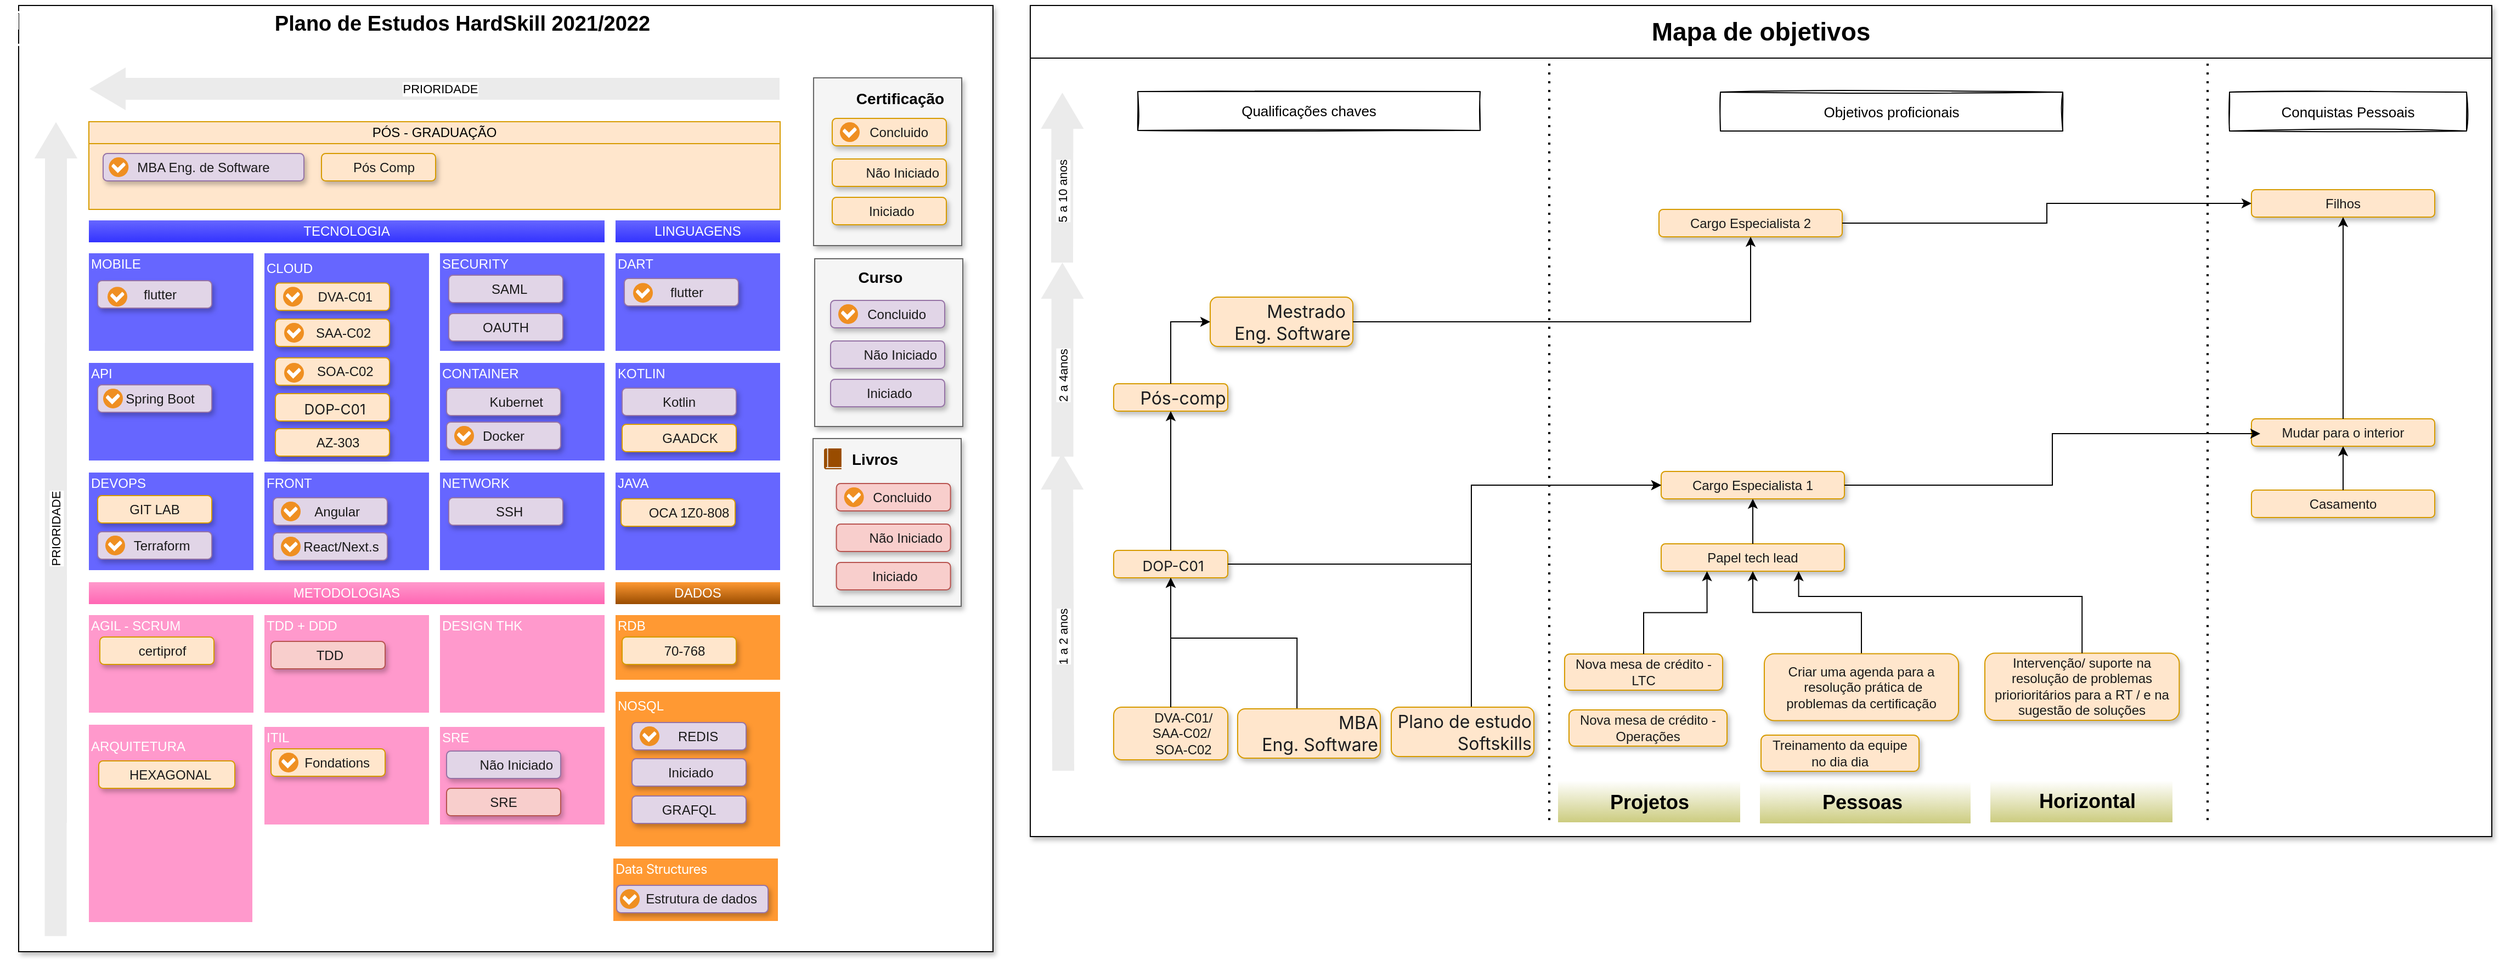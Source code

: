 <mxfile version="20.5.3" type="device" pages="3"><diagram id="FgHm6loCzJISCBKkZHeF" name="Acadêmico"><mxGraphModel dx="1550" dy="1692" grid="0" gridSize="10" guides="1" tooltips="1" connect="1" arrows="1" fold="1" page="1" pageScale="1" pageWidth="827" pageHeight="1169" math="0" shadow="0"><root><mxCell id="0"/><mxCell id="1" parent="0"/><mxCell id="0Tgy9L6B5MWS_UlczHOR-202" value="" style="rounded=0;whiteSpace=wrap;html=1;shadow=1;glass=0;" parent="1" vertex="1"><mxGeometry x="66" y="-86" width="888" height="863" as="geometry"/></mxCell><mxCell id="0Tgy9L6B5MWS_UlczHOR-157" value="" style="rounded=0;whiteSpace=wrap;html=1;shadow=1;glass=0;fontColor=#333333;strokeColor=#666666;fillColor=#f5f5f5;" parent="1" vertex="1"><mxGeometry x="791.5" y="145" width="135" height="153" as="geometry"/></mxCell><mxCell id="0Tgy9L6B5MWS_UlczHOR-25" value="&lt;font color=&quot;#ffffff&quot;&gt;TECNOLOGIA&lt;/font&gt;" style="rounded=0;whiteSpace=wrap;html=1;fillColor=#6666FF;strokeColor=none;gradientColor=#3333FF;" parent="1" vertex="1"><mxGeometry x="130" y="110" width="470" height="20" as="geometry"/></mxCell><mxCell id="0Tgy9L6B5MWS_UlczHOR-26" value="&lt;font color=&quot;#ffffff&quot;&gt;LINGUAGENS&lt;/font&gt;" style="rounded=0;whiteSpace=wrap;html=1;fillColor=#6666FF;strokeColor=none;gradientColor=#3333FF;" parent="1" vertex="1"><mxGeometry x="610" y="110" width="150" height="20" as="geometry"/></mxCell><mxCell id="0Tgy9L6B5MWS_UlczHOR-36" value="&lt;font color=&quot;#ffffff&quot;&gt;METODOLOGIAS&lt;/font&gt;" style="rounded=0;whiteSpace=wrap;html=1;strokeColor=none;fillColor=#FF99CC;gradientColor=#FF66B3;" parent="1" vertex="1"><mxGeometry x="130" y="440" width="470" height="20" as="geometry"/></mxCell><mxCell id="0Tgy9L6B5MWS_UlczHOR-37" value="" style="group" parent="1" vertex="1" connectable="0"><mxGeometry x="130" y="470" width="150" height="89" as="geometry"/></mxCell><mxCell id="0Tgy9L6B5MWS_UlczHOR-38" value="&lt;font color=&quot;#ffffff&quot;&gt;AGIL - SCRUM&lt;/font&gt;" style="rounded=0;whiteSpace=wrap;html=1;align=left;strokeColor=none;fillColor=#FF99CC;" parent="0Tgy9L6B5MWS_UlczHOR-37" vertex="1"><mxGeometry width="150" height="20" as="geometry"/></mxCell><mxCell id="0Tgy9L6B5MWS_UlczHOR-39" value="" style="rounded=0;whiteSpace=wrap;html=1;strokeColor=none;fillColor=#FF99CC;" parent="0Tgy9L6B5MWS_UlczHOR-37" vertex="1"><mxGeometry y="19" width="150" height="70" as="geometry"/></mxCell><mxCell id="0Tgy9L6B5MWS_UlczHOR-167" value="" style="group" parent="0Tgy9L6B5MWS_UlczHOR-37" vertex="1" connectable="0"><mxGeometry x="10" y="20" width="104" height="25" as="geometry"/></mxCell><mxCell id="0Tgy9L6B5MWS_UlczHOR-168" value="&lt;font color=&quot;#1a1a1a&quot;&gt;&amp;nbsp; &amp;nbsp;certiprof&lt;/font&gt;" style="rounded=1;whiteSpace=wrap;html=1;glass=0;fillColor=#ffe6cc;strokeColor=#d79b00;shadow=1;" parent="0Tgy9L6B5MWS_UlczHOR-167" vertex="1"><mxGeometry width="104" height="25" as="geometry"/></mxCell><mxCell id="0Tgy9L6B5MWS_UlczHOR-169" value="" style="shape=image;html=1;verticalAlign=top;verticalLabelPosition=bottom;labelBackgroundColor=#ffffff;imageAspect=0;aspect=fixed;image=https://cdn2.iconfinder.com/data/icons/bitsies/128/Clock-128.png;strokeColor=#FFFFFF;fillColor=none;gradientColor=#994C00;" parent="0Tgy9L6B5MWS_UlczHOR-167" vertex="1"><mxGeometry x="8" y="4" width="17" height="17" as="geometry"/></mxCell><mxCell id="0Tgy9L6B5MWS_UlczHOR-40" value="" style="group" parent="1" vertex="1" connectable="0"><mxGeometry x="290" y="470" width="150" height="89" as="geometry"/></mxCell><mxCell id="0Tgy9L6B5MWS_UlczHOR-41" value="&lt;font color=&quot;#ffffff&quot;&gt;TDD + DDD&lt;/font&gt;" style="rounded=0;whiteSpace=wrap;html=1;align=left;strokeColor=none;fillColor=#FF99CC;" parent="0Tgy9L6B5MWS_UlczHOR-40" vertex="1"><mxGeometry width="150" height="20" as="geometry"/></mxCell><mxCell id="0Tgy9L6B5MWS_UlczHOR-42" value="" style="rounded=0;whiteSpace=wrap;html=1;strokeColor=none;fillColor=#FF99CC;" parent="0Tgy9L6B5MWS_UlczHOR-40" vertex="1"><mxGeometry y="19" width="150" height="70" as="geometry"/></mxCell><mxCell id="Fze41kKWOsU0e-1KXEKH-152" value="" style="group" parent="0Tgy9L6B5MWS_UlczHOR-40" vertex="1" connectable="0"><mxGeometry x="6" y="24" width="104" height="25" as="geometry"/></mxCell><mxCell id="Fze41kKWOsU0e-1KXEKH-153" value="&lt;font color=&quot;#1a1a1a&quot;&gt;&amp;nbsp;TDD&lt;/font&gt;" style="rounded=1;whiteSpace=wrap;html=1;glass=0;fillColor=#f8cecc;strokeColor=#b85450;shadow=1;" parent="Fze41kKWOsU0e-1KXEKH-152" vertex="1"><mxGeometry width="104" height="25" as="geometry"/></mxCell><mxCell id="Fze41kKWOsU0e-1KXEKH-154" value="" style="shape=image;html=1;verticalAlign=top;verticalLabelPosition=bottom;labelBackgroundColor=#ffffff;imageAspect=0;aspect=fixed;image=https://cdn3.iconfinder.com/data/icons/fatcow/32/hourglass.png;strokeColor=#FFFFFF;fillColor=none;gradientColor=#994C00;" parent="Fze41kKWOsU0e-1KXEKH-152" vertex="1"><mxGeometry x="8" y="4" width="19" height="19" as="geometry"/></mxCell><mxCell id="0Tgy9L6B5MWS_UlczHOR-43" value="" style="group" parent="1" vertex="1" connectable="0"><mxGeometry x="450" y="470" width="150" height="89" as="geometry"/></mxCell><mxCell id="0Tgy9L6B5MWS_UlczHOR-44" value="&lt;font color=&quot;#ffffff&quot;&gt;DESIGN THK&lt;/font&gt;" style="rounded=0;whiteSpace=wrap;html=1;align=left;strokeColor=none;fillColor=#FF99CC;" parent="0Tgy9L6B5MWS_UlczHOR-43" vertex="1"><mxGeometry width="150" height="20" as="geometry"/></mxCell><mxCell id="0Tgy9L6B5MWS_UlczHOR-45" value="" style="rounded=0;whiteSpace=wrap;html=1;strokeColor=none;fillColor=#FF99CC;" parent="0Tgy9L6B5MWS_UlczHOR-43" vertex="1"><mxGeometry y="19" width="150" height="70" as="geometry"/></mxCell><mxCell id="0Tgy9L6B5MWS_UlczHOR-46" value="" style="rounded=0;whiteSpace=wrap;html=1;fillColor=#ffe6cc;strokeColor=#d79b00;" parent="1" vertex="1"><mxGeometry x="130" y="40" width="630" height="60" as="geometry"/></mxCell><mxCell id="0Tgy9L6B5MWS_UlczHOR-47" value="PÓS - GRADUAÇÃO" style="rounded=0;whiteSpace=wrap;html=1;fillColor=#ffe6cc;strokeColor=#d79b00;" parent="1" vertex="1"><mxGeometry x="130" y="20" width="630" height="20" as="geometry"/></mxCell><mxCell id="0Tgy9L6B5MWS_UlczHOR-48" value="&lt;font color=&quot;#ffffff&quot;&gt;DADOS&lt;/font&gt;" style="rounded=0;whiteSpace=wrap;html=1;strokeColor=none;fillColor=#FF9933;gradientColor=#994C00;" parent="1" vertex="1"><mxGeometry x="610" y="440" width="150" height="20" as="geometry"/></mxCell><mxCell id="0Tgy9L6B5MWS_UlczHOR-52" value="" style="group" parent="1" vertex="1" connectable="0"><mxGeometry x="130" y="570" width="149" height="180" as="geometry"/></mxCell><mxCell id="0Tgy9L6B5MWS_UlczHOR-53" value="&lt;font color=&quot;#ffffff&quot;&gt;ARQUITETURA&lt;/font&gt;" style="rounded=0;whiteSpace=wrap;html=1;align=left;strokeColor=none;fillColor=#FF99CC;" parent="0Tgy9L6B5MWS_UlczHOR-52" vertex="1"><mxGeometry width="149" height="40.449" as="geometry"/></mxCell><mxCell id="0Tgy9L6B5MWS_UlczHOR-54" value="" style="rounded=0;whiteSpace=wrap;html=1;strokeColor=none;fillColor=#FF99CC;" parent="0Tgy9L6B5MWS_UlczHOR-52" vertex="1"><mxGeometry y="38.427" width="149" height="141.573" as="geometry"/></mxCell><mxCell id="0Tgy9L6B5MWS_UlczHOR-182" value="" style="group" parent="0Tgy9L6B5MWS_UlczHOR-52" vertex="1" connectable="0"><mxGeometry x="3.17" y="42.472" width="32.97" height="50.562" as="geometry"/></mxCell><mxCell id="0Tgy9L6B5MWS_UlczHOR-184" value="" style="shape=image;html=1;verticalAlign=top;verticalLabelPosition=bottom;labelBackgroundColor=#ffffff;imageAspect=0;aspect=fixed;image=https://cdn2.iconfinder.com/data/icons/bitsies/128/Clock-128.png;strokeColor=#FFFFFF;fillColor=none;gradientColor=#994C00;" parent="0Tgy9L6B5MWS_UlczHOR-182" vertex="1"><mxGeometry x="2.536" y="8.09" width="4.339" height="4.339" as="geometry"/></mxCell><mxCell id="Fze41kKWOsU0e-1KXEKH-191" value="" style="group" parent="0Tgy9L6B5MWS_UlczHOR-52" vertex="1" connectable="0"><mxGeometry x="9" y="33" width="124" height="25" as="geometry"/></mxCell><mxCell id="Fze41kKWOsU0e-1KXEKH-192" value="&lt;font color=&quot;#1a1a1a&quot;&gt;&amp;nbsp; HEXAGONAL&lt;/font&gt;" style="rounded=1;whiteSpace=wrap;html=1;glass=0;fillColor=#ffe6cc;strokeColor=#d79b00;shadow=1;" parent="Fze41kKWOsU0e-1KXEKH-191" vertex="1"><mxGeometry width="124" height="25" as="geometry"/></mxCell><mxCell id="Fze41kKWOsU0e-1KXEKH-193" value="" style="shape=image;html=1;verticalAlign=top;verticalLabelPosition=bottom;labelBackgroundColor=#ffffff;imageAspect=0;aspect=fixed;image=https://cdn2.iconfinder.com/data/icons/bitsies/128/Clock-128.png;strokeColor=#FFFFFF;fillColor=none;gradientColor=#994C00;" parent="Fze41kKWOsU0e-1KXEKH-191" vertex="1"><mxGeometry x="8" y="4" width="17" height="17" as="geometry"/></mxCell><mxCell id="0Tgy9L6B5MWS_UlczHOR-60" value="PRIORIDADE" style="shape=flexArrow;endArrow=classic;html=1;strokeColor=none;fillColor=#EBEBEB;endWidth=18;endSize=10.67;width=20;horizontal=0;" parent="1" edge="1"><mxGeometry width="50" height="50" relative="1" as="geometry"><mxPoint x="100" y="660" as="sourcePoint"/><mxPoint x="100" y="20" as="targetPoint"/><mxPoint as="offset"/></mxGeometry></mxCell><mxCell id="0Tgy9L6B5MWS_UlczHOR-63" value="PRIORIDADE" style="shape=flexArrow;endArrow=classic;html=1;strokeColor=none;fillColor=#EBEBEB;endWidth=18;endSize=10.67;width=20;horizontal=1;verticalAlign=middle;" parent="1" edge="1"><mxGeometry x="-0.016" width="50" height="50" relative="1" as="geometry"><mxPoint x="760" y="-10" as="sourcePoint"/><mxPoint x="130" y="-10" as="targetPoint"/><mxPoint as="offset"/></mxGeometry></mxCell><mxCell id="0Tgy9L6B5MWS_UlczHOR-64" value="" style="html=1;verticalLabelPosition=bottom;align=center;labelBackgroundColor=#ffffff;verticalAlign=top;strokeWidth=2;shadow=0;dashed=0;shape=mxgraph.ios7.icons.clock;gradientColor=#994C00;fillColor=none;strokeColor=#FFFFFF;" parent="1" vertex="1"><mxGeometry x="50" y="-80" width="30" height="30" as="geometry"/></mxCell><mxCell id="0Tgy9L6B5MWS_UlczHOR-113" value="" style="group" parent="1" vertex="1" connectable="0"><mxGeometry x="806" y="220" width="104" height="25" as="geometry"/></mxCell><mxCell id="0Tgy9L6B5MWS_UlczHOR-99" value="&lt;span style=&quot;color: rgb(26 , 26 , 26)&quot;&gt;&amp;nbsp; &amp;nbsp; &amp;nbsp; &amp;nbsp;Não Iniciado&lt;/span&gt;" style="rounded=1;whiteSpace=wrap;html=1;glass=0;fillColor=#e1d5e7;strokeColor=#9673a6;shadow=1;" parent="0Tgy9L6B5MWS_UlczHOR-113" vertex="1"><mxGeometry width="104" height="25" as="geometry"/></mxCell><mxCell id="0Tgy9L6B5MWS_UlczHOR-100" value="" style="shape=image;html=1;verticalAlign=top;verticalLabelPosition=bottom;labelBackgroundColor=#ffffff;imageAspect=0;aspect=fixed;image=https://cdn2.iconfinder.com/data/icons/bitsies/128/Clock-128.png;strokeColor=#FFFFFF;fillColor=none;gradientColor=#994C00;" parent="0Tgy9L6B5MWS_UlczHOR-113" vertex="1"><mxGeometry x="8" y="4" width="17" height="17" as="geometry"/></mxCell><mxCell id="0Tgy9L6B5MWS_UlczHOR-114" value="" style="group" parent="1" vertex="1" connectable="0"><mxGeometry x="806" y="255" width="104" height="25" as="geometry"/></mxCell><mxCell id="0Tgy9L6B5MWS_UlczHOR-101" value="&lt;span style=&quot;color: rgb(26 , 26 , 26)&quot;&gt;&amp;nbsp;Iniciado&lt;/span&gt;" style="rounded=1;whiteSpace=wrap;html=1;glass=0;fillColor=#e1d5e7;strokeColor=#9673a6;shadow=1;" parent="0Tgy9L6B5MWS_UlczHOR-114" vertex="1"><mxGeometry width="104" height="25" as="geometry"/></mxCell><mxCell id="0Tgy9L6B5MWS_UlczHOR-102" value="" style="shape=image;html=1;verticalAlign=top;verticalLabelPosition=bottom;labelBackgroundColor=#ffffff;imageAspect=0;aspect=fixed;image=https://cdn3.iconfinder.com/data/icons/fatcow/32/hourglass.png;strokeColor=#FFFFFF;fillColor=none;gradientColor=#994C00;" parent="0Tgy9L6B5MWS_UlczHOR-114" vertex="1"><mxGeometry x="8" y="4" width="19" height="19" as="geometry"/></mxCell><mxCell id="0Tgy9L6B5MWS_UlczHOR-155" value="" style="rounded=0;whiteSpace=wrap;html=1;shadow=1;glass=0;fontColor=#333333;strokeColor=#666666;fillColor=#f5f5f5;" parent="1" vertex="1"><mxGeometry x="790" y="309" width="135" height="153" as="geometry"/></mxCell><mxCell id="0Tgy9L6B5MWS_UlczHOR-118" value="" style="group" parent="1" vertex="1" connectable="0"><mxGeometry x="130" y="140" width="637.54" height="289" as="geometry"/></mxCell><mxCell id="0Tgy9L6B5MWS_UlczHOR-6" value="" style="group" parent="0Tgy9L6B5MWS_UlczHOR-118" vertex="1" connectable="0"><mxGeometry x="320" y="100" width="159.54" height="89" as="geometry"/></mxCell><mxCell id="0Tgy9L6B5MWS_UlczHOR-7" value="&lt;font color=&quot;#ffffff&quot;&gt;CONTAINER&lt;/font&gt;" style="rounded=0;whiteSpace=wrap;html=1;align=left;fillColor=#6666FF;strokeColor=none;" parent="0Tgy9L6B5MWS_UlczHOR-6" vertex="1"><mxGeometry width="150" height="20" as="geometry"/></mxCell><mxCell id="0Tgy9L6B5MWS_UlczHOR-8" value="" style="rounded=0;whiteSpace=wrap;html=1;fillColor=#6666FF;strokeColor=none;" parent="0Tgy9L6B5MWS_UlczHOR-6" vertex="1"><mxGeometry y="19" width="150" height="70" as="geometry"/></mxCell><mxCell id="0Tgy9L6B5MWS_UlczHOR-185" value="" style="group" parent="0Tgy9L6B5MWS_UlczHOR-6" vertex="1" connectable="0"><mxGeometry x="6" y="23" width="104" height="25" as="geometry"/></mxCell><mxCell id="0Tgy9L6B5MWS_UlczHOR-186" value="&lt;span style=&quot;color: rgb(26 , 26 , 26)&quot;&gt;&amp;nbsp; &amp;nbsp; &amp;nbsp; &amp;nbsp;Kubernet&lt;/span&gt;" style="rounded=1;whiteSpace=wrap;html=1;glass=0;fillColor=#e1d5e7;strokeColor=#9673a6;shadow=1;" parent="0Tgy9L6B5MWS_UlczHOR-185" vertex="1"><mxGeometry width="104" height="25" as="geometry"/></mxCell><mxCell id="0Tgy9L6B5MWS_UlczHOR-187" value="" style="shape=image;html=1;verticalAlign=top;verticalLabelPosition=bottom;labelBackgroundColor=#ffffff;imageAspect=0;aspect=fixed;image=https://cdn2.iconfinder.com/data/icons/bitsies/128/Clock-128.png;strokeColor=#FFFFFF;fillColor=none;gradientColor=#994C00;" parent="0Tgy9L6B5MWS_UlczHOR-185" vertex="1"><mxGeometry x="8" y="4" width="17" height="17" as="geometry"/></mxCell><mxCell id="0Tgy9L6B5MWS_UlczHOR-287" value="" style="group" parent="0Tgy9L6B5MWS_UlczHOR-6" vertex="1" connectable="0"><mxGeometry x="98" y="2.23" width="61.54" height="15.54" as="geometry"/></mxCell><mxCell id="0Tgy9L6B5MWS_UlczHOR-288" value="" style="shape=image;html=1;verticalAlign=top;verticalLabelPosition=bottom;labelBackgroundColor=#ffffff;imageAspect=0;aspect=fixed;image=https://cdn1.iconfinder.com/data/icons/material-core/20/star-half-128.png;rounded=1;shadow=1;glass=0;fontColor=#C1FF30;strokeColor=#FFFFFF;fillColor=#994C00;gradientColor=none;flipH=1;" parent="0Tgy9L6B5MWS_UlczHOR-287" vertex="1"><mxGeometry y="2.07" width="12.47" height="12.47" as="geometry"/></mxCell><mxCell id="0Tgy9L6B5MWS_UlczHOR-289" value="" style="shape=image;html=1;verticalAlign=top;verticalLabelPosition=bottom;labelBackgroundColor=#ffffff;imageAspect=0;aspect=fixed;image=https://cdn4.iconfinder.com/data/icons/ionicons/512/icon-star-128.png;rounded=1;shadow=1;glass=0;fontColor=#C1FF30;strokeColor=#FFFFFF;fillColor=#994C00;gradientColor=none;" parent="0Tgy9L6B5MWS_UlczHOR-287" vertex="1"><mxGeometry x="9.468" width="15.54" height="15.54" as="geometry"/></mxCell><mxCell id="0Tgy9L6B5MWS_UlczHOR-290" value="" style="shape=image;html=1;verticalAlign=top;verticalLabelPosition=bottom;labelBackgroundColor=#ffffff;imageAspect=0;aspect=fixed;image=https://cdn4.iconfinder.com/data/icons/ionicons/512/icon-star-128.png;rounded=1;shadow=1;glass=0;fontColor=#C1FF30;strokeColor=#FFFFFF;fillColor=#994C00;gradientColor=none;" parent="0Tgy9L6B5MWS_UlczHOR-287" vertex="1"><mxGeometry x="22.16" width="15.54" height="15.54" as="geometry"/></mxCell><mxCell id="0Tgy9L6B5MWS_UlczHOR-291" value="" style="shape=image;html=1;verticalAlign=top;verticalLabelPosition=bottom;labelBackgroundColor=#ffffff;imageAspect=0;aspect=fixed;image=https://cdn4.iconfinder.com/data/icons/ionicons/512/icon-star-128.png;rounded=1;shadow=1;glass=0;fontColor=#C1FF30;strokeColor=#FFFFFF;fillColor=#994C00;gradientColor=none;" parent="0Tgy9L6B5MWS_UlczHOR-287" vertex="1"><mxGeometry x="33.998" width="15.54" height="15.54" as="geometry"/></mxCell><mxCell id="Fze41kKWOsU0e-1KXEKH-230" value="" style="group" parent="0Tgy9L6B5MWS_UlczHOR-6" vertex="1" connectable="0"><mxGeometry x="6" y="54" width="104" height="25" as="geometry"/></mxCell><mxCell id="Fze41kKWOsU0e-1KXEKH-231" value="&lt;span style=&quot;color: rgb(26 , 26 , 26)&quot;&gt;Docker&lt;/span&gt;" style="rounded=1;whiteSpace=wrap;html=1;glass=0;fillColor=#e1d5e7;strokeColor=#9673a6;shadow=1;" parent="Fze41kKWOsU0e-1KXEKH-230" vertex="1"><mxGeometry width="104" height="25" as="geometry"/></mxCell><mxCell id="Fze41kKWOsU0e-1KXEKH-232" value="&lt;span style=&quot;color: rgba(0, 0, 0, 0); font-family: monospace; font-size: 0px; text-align: start;&quot;&gt;%3CmxGraphModel%3E%3Croot%3E%3CmxCell%20id%3D%220%22%2F%3E%3CmxCell%20id%3D%221%22%20parent%3D%220%22%2F%3E%3CmxCell%20id%3D%222%22%20value%3D%22%22%20style%3D%22shape%3Dimage%3Bhtml%3D1%3BverticalAlign%3Dtop%3BverticalLabelPosition%3Dbottom%3BlabelBackgroundColor%3D%23ffffff%3BimageAspect%3D0%3Baspect%3Dfixed%3Bimage%3Dhttps%3A%2F%2Fcdn3.iconfinder.com%2Fdata%2Ficons%2Ffatcow%2F32%2Fhourglass.png%3BstrokeColor%3D%23FFFFFF%3BfillColor%3Dnone%3BgradientColor%3D%23994C00%3B%22%20vertex%3D%221%22%20parent%3D%221%22%3E%3CmxGeometry%20x%3D%22814%22%20y%3D%22259%22%20width%3D%2219%22%20height%3D%2219%22%20as%3D%22geometry%22%2F%3E%3C%2FmxCell%3E%3C%2Froot%3E%3C%2FmxGraphModel%3E&lt;/span&gt;" style="shadow=0;dashed=0;html=1;strokeColor=none;fillColor=#EF8F21;labelPosition=center;verticalLabelPosition=bottom;verticalAlign=top;align=center;outlineConnect=0;shape=mxgraph.veeam.checked;rounded=1;glass=0;" parent="Fze41kKWOsU0e-1KXEKH-230" vertex="1"><mxGeometry x="7" y="3.5" width="18" height="18" as="geometry"/></mxCell><mxCell id="0Tgy9L6B5MWS_UlczHOR-9" value="" style="group" parent="0Tgy9L6B5MWS_UlczHOR-118" vertex="1" connectable="0"><mxGeometry y="100" width="157.54" height="89" as="geometry"/></mxCell><mxCell id="0Tgy9L6B5MWS_UlczHOR-10" value="&lt;font color=&quot;#ffffff&quot;&gt;API&lt;/font&gt;" style="rounded=0;whiteSpace=wrap;html=1;align=left;fillColor=#6666FF;strokeColor=none;" parent="0Tgy9L6B5MWS_UlczHOR-9" vertex="1"><mxGeometry width="150" height="20" as="geometry"/></mxCell><mxCell id="0Tgy9L6B5MWS_UlczHOR-11" value="" style="rounded=0;whiteSpace=wrap;html=1;fillColor=#6666FF;strokeColor=none;" parent="0Tgy9L6B5MWS_UlczHOR-9" vertex="1"><mxGeometry y="19" width="150" height="70" as="geometry"/></mxCell><mxCell id="0Tgy9L6B5MWS_UlczHOR-179" value="" style="group" parent="0Tgy9L6B5MWS_UlczHOR-9" vertex="1" connectable="0"><mxGeometry x="8" y="20" width="104" height="25" as="geometry"/></mxCell><mxCell id="0Tgy9L6B5MWS_UlczHOR-180" value="&lt;font color=&quot;#1a1a1a&quot;&gt;&amp;nbsp; &amp;nbsp;Spring Boot&lt;/font&gt;" style="rounded=1;whiteSpace=wrap;html=1;glass=0;fillColor=#e1d5e7;strokeColor=#9673a6;shadow=1;" parent="0Tgy9L6B5MWS_UlczHOR-179" vertex="1"><mxGeometry width="104" height="25" as="geometry"/></mxCell><mxCell id="w0yjs_JNUXrNloHoohuL-8" value="&lt;span style=&quot;color: rgba(0, 0, 0, 0); font-family: monospace; font-size: 0px; text-align: start;&quot;&gt;%3CmxGraphModel%3E%3Croot%3E%3CmxCell%20id%3D%220%22%2F%3E%3CmxCell%20id%3D%221%22%20parent%3D%220%22%2F%3E%3CmxCell%20id%3D%222%22%20value%3D%22%22%20style%3D%22shadow%3D0%3Bdashed%3D0%3Bhtml%3D1%3BstrokeColor%3Dnone%3BfillColor%3D%23EF8F21%3BlabelPosition%3Dcenter%3BverticalLabelPosition%3Dbottom%3BverticalAlign%3Dtop%3Balign%3Dcenter%3BoutlineConnect%3D0%3Bshape%3Dmxgraph.veeam.checked%3Brounded%3D1%3Bglass%3D0%3B%22%20vertex%3D%221%22%20parent%3D%221%22%3E%3CmxGeometry%20x%3D%22308%22%20y%3D%22203.5%22%20width%3D%2218%22%20height%3D%2218%22%20as%3D%22geometry%22%2F%3E%3C%2FmxCell%3E%3C%2Froot%3E%3C%2FmxGraphModel%3E&lt;/span&gt;" style="shadow=0;dashed=0;html=1;strokeColor=none;fillColor=#EF8F21;labelPosition=center;verticalLabelPosition=bottom;verticalAlign=top;align=center;outlineConnect=0;shape=mxgraph.veeam.checked;rounded=1;glass=0;" parent="0Tgy9L6B5MWS_UlczHOR-179" vertex="1"><mxGeometry x="5" y="3.5" width="18" height="18" as="geometry"/></mxCell><mxCell id="0Tgy9L6B5MWS_UlczHOR-266" value="" style="group" parent="0Tgy9L6B5MWS_UlczHOR-9" vertex="1" connectable="0"><mxGeometry x="99" y="1" width="61.54" height="15.54" as="geometry"/></mxCell><mxCell id="0Tgy9L6B5MWS_UlczHOR-267" value="" style="shape=image;html=1;verticalAlign=top;verticalLabelPosition=bottom;labelBackgroundColor=#ffffff;imageAspect=0;aspect=fixed;image=https://cdn1.iconfinder.com/data/icons/material-core/20/star-half-128.png;rounded=1;shadow=1;glass=0;fontColor=#C1FF30;strokeColor=#FFFFFF;fillColor=#994C00;gradientColor=none;flipH=1;" parent="0Tgy9L6B5MWS_UlczHOR-266" vertex="1"><mxGeometry y="2.07" width="12.47" height="12.47" as="geometry"/></mxCell><mxCell id="0Tgy9L6B5MWS_UlczHOR-268" value="" style="shape=image;html=1;verticalAlign=top;verticalLabelPosition=bottom;labelBackgroundColor=#ffffff;imageAspect=0;aspect=fixed;image=https://cdn4.iconfinder.com/data/icons/ionicons/512/icon-star-128.png;rounded=1;shadow=1;glass=0;fontColor=#C1FF30;strokeColor=#FFFFFF;fillColor=#994C00;gradientColor=none;" parent="0Tgy9L6B5MWS_UlczHOR-266" vertex="1"><mxGeometry x="9.468" width="15.54" height="15.54" as="geometry"/></mxCell><mxCell id="0Tgy9L6B5MWS_UlczHOR-269" value="" style="shape=image;html=1;verticalAlign=top;verticalLabelPosition=bottom;labelBackgroundColor=#ffffff;imageAspect=0;aspect=fixed;image=https://cdn4.iconfinder.com/data/icons/ionicons/512/icon-star-128.png;rounded=1;shadow=1;glass=0;fontColor=#C1FF30;strokeColor=#FFFFFF;fillColor=#994C00;gradientColor=none;" parent="0Tgy9L6B5MWS_UlczHOR-266" vertex="1"><mxGeometry x="22.16" width="15.54" height="15.54" as="geometry"/></mxCell><mxCell id="0Tgy9L6B5MWS_UlczHOR-270" value="" style="shape=image;html=1;verticalAlign=top;verticalLabelPosition=bottom;labelBackgroundColor=#ffffff;imageAspect=0;aspect=fixed;image=https://cdn4.iconfinder.com/data/icons/ionicons/512/icon-star-128.png;rounded=1;shadow=1;glass=0;fontColor=#C1FF30;strokeColor=#FFFFFF;fillColor=#994C00;gradientColor=none;" parent="0Tgy9L6B5MWS_UlczHOR-266" vertex="1"><mxGeometry x="33.998" width="15.54" height="15.54" as="geometry"/></mxCell><mxCell id="0Tgy9L6B5MWS_UlczHOR-13" value="" style="group" parent="0Tgy9L6B5MWS_UlczHOR-118" vertex="1" connectable="0"><mxGeometry x="160" y="200" width="150" height="89" as="geometry"/></mxCell><mxCell id="0Tgy9L6B5MWS_UlczHOR-14" value="&lt;font color=&quot;#ffffff&quot;&gt;FRONT&lt;/font&gt;" style="rounded=0;whiteSpace=wrap;html=1;align=left;fillColor=#6666FF;strokeColor=none;" parent="0Tgy9L6B5MWS_UlczHOR-13" vertex="1"><mxGeometry width="150" height="20" as="geometry"/></mxCell><mxCell id="0Tgy9L6B5MWS_UlczHOR-15" value="" style="rounded=0;whiteSpace=wrap;html=1;fillColor=#6666FF;strokeColor=none;" parent="0Tgy9L6B5MWS_UlczHOR-13" vertex="1"><mxGeometry y="19" width="150" height="70" as="geometry"/></mxCell><mxCell id="0Tgy9L6B5MWS_UlczHOR-149" value="" style="group" parent="0Tgy9L6B5MWS_UlczHOR-13" vertex="1" connectable="0"><mxGeometry x="8" y="23" width="104" height="25" as="geometry"/></mxCell><mxCell id="0Tgy9L6B5MWS_UlczHOR-150" value="&lt;font color=&quot;#1a1a1a&quot;&gt;&amp;nbsp; &amp;nbsp; Angular&lt;/font&gt;" style="rounded=1;whiteSpace=wrap;html=1;glass=0;fillColor=#e1d5e7;strokeColor=#9673a6;shadow=1;" parent="0Tgy9L6B5MWS_UlczHOR-149" vertex="1"><mxGeometry width="104" height="25" as="geometry"/></mxCell><mxCell id="0Tgy9L6B5MWS_UlczHOR-151" value="" style="shadow=0;dashed=0;html=1;strokeColor=none;fillColor=#EF8F21;labelPosition=center;verticalLabelPosition=bottom;verticalAlign=top;align=center;outlineConnect=0;shape=mxgraph.veeam.checked;rounded=1;glass=0;" parent="0Tgy9L6B5MWS_UlczHOR-149" vertex="1"><mxGeometry x="7" y="3.5" width="18" height="18" as="geometry"/></mxCell><mxCell id="0Tgy9L6B5MWS_UlczHOR-301" value="" style="group" parent="0Tgy9L6B5MWS_UlczHOR-13" vertex="1" connectable="0"><mxGeometry x="93.998" y="2.23" width="52.072" height="15.54" as="geometry"/></mxCell><mxCell id="0Tgy9L6B5MWS_UlczHOR-302" value="" style="shape=image;html=1;verticalAlign=top;verticalLabelPosition=bottom;labelBackgroundColor=#ffffff;imageAspect=0;aspect=fixed;image=https://cdn4.iconfinder.com/data/icons/ionicons/512/icon-star-128.png;rounded=1;shadow=1;glass=0;fontColor=#C1FF30;strokeColor=#FFFFFF;fillColor=#994C00;gradientColor=none;" parent="0Tgy9L6B5MWS_UlczHOR-301" vertex="1"><mxGeometry width="15.54" height="15.54" as="geometry"/></mxCell><mxCell id="0Tgy9L6B5MWS_UlczHOR-303" value="" style="shape=image;html=1;verticalAlign=top;verticalLabelPosition=bottom;labelBackgroundColor=#ffffff;imageAspect=0;aspect=fixed;image=https://cdn4.iconfinder.com/data/icons/ionicons/512/icon-star-128.png;rounded=1;shadow=1;glass=0;fontColor=#C1FF30;strokeColor=#FFFFFF;fillColor=#994C00;gradientColor=none;" parent="0Tgy9L6B5MWS_UlczHOR-301" vertex="1"><mxGeometry x="12.693" width="15.54" height="15.54" as="geometry"/></mxCell><mxCell id="0Tgy9L6B5MWS_UlczHOR-304" value="" style="shape=image;html=1;verticalAlign=top;verticalLabelPosition=bottom;labelBackgroundColor=#ffffff;imageAspect=0;aspect=fixed;image=https://cdn4.iconfinder.com/data/icons/ionicons/512/icon-star-128.png;rounded=1;shadow=1;glass=0;fontColor=#C1FF30;strokeColor=#FFFFFF;fillColor=#994C00;gradientColor=none;" parent="0Tgy9L6B5MWS_UlczHOR-301" vertex="1"><mxGeometry x="24.53" width="15.54" height="15.54" as="geometry"/></mxCell><mxCell id="0Tgy9L6B5MWS_UlczHOR-305" value="" style="shape=image;html=1;verticalAlign=top;verticalLabelPosition=bottom;labelBackgroundColor=#ffffff;imageAspect=0;aspect=fixed;image=https://cdn4.iconfinder.com/data/icons/ionicons/512/icon-star-128.png;rounded=1;shadow=1;glass=0;fontColor=#C1FF30;strokeColor=#FFFFFF;fillColor=#994C00;gradientColor=none;" parent="0Tgy9L6B5MWS_UlczHOR-301" vertex="1"><mxGeometry x="36.533" width="15.54" height="15.54" as="geometry"/></mxCell><mxCell id="Fze41kKWOsU0e-1KXEKH-4" value="" style="group" parent="0Tgy9L6B5MWS_UlczHOR-13" vertex="1" connectable="0"><mxGeometry x="8" y="55" width="104" height="25" as="geometry"/></mxCell><mxCell id="Fze41kKWOsU0e-1KXEKH-5" value="&lt;font color=&quot;#1a1a1a&quot;&gt;&amp;nbsp; &amp;nbsp; &amp;nbsp; &amp;nbsp;React/Next.s&amp;nbsp;&lt;/font&gt;" style="rounded=1;whiteSpace=wrap;html=1;glass=0;fillColor=#e1d5e7;strokeColor=#9673a6;shadow=1;" parent="Fze41kKWOsU0e-1KXEKH-4" vertex="1"><mxGeometry width="104" height="25" as="geometry"/></mxCell><mxCell id="Fze41kKWOsU0e-1KXEKH-6" value="" style="shadow=0;dashed=0;html=1;strokeColor=none;fillColor=#EF8F21;labelPosition=center;verticalLabelPosition=bottom;verticalAlign=top;align=center;outlineConnect=0;shape=mxgraph.veeam.checked;rounded=1;glass=0;" parent="Fze41kKWOsU0e-1KXEKH-4" vertex="1"><mxGeometry x="7" y="3.5" width="18" height="18" as="geometry"/></mxCell><mxCell id="0Tgy9L6B5MWS_UlczHOR-16" value="" style="group" parent="0Tgy9L6B5MWS_UlczHOR-118" vertex="1" connectable="0"><mxGeometry x="320" y="200" width="150" height="89" as="geometry"/></mxCell><mxCell id="0Tgy9L6B5MWS_UlczHOR-17" value="&lt;font color=&quot;#ffffff&quot;&gt;NETWORK&lt;/font&gt;" style="rounded=0;whiteSpace=wrap;html=1;align=left;fillColor=#6666FF;strokeColor=none;" parent="0Tgy9L6B5MWS_UlczHOR-16" vertex="1"><mxGeometry width="150" height="20" as="geometry"/></mxCell><mxCell id="0Tgy9L6B5MWS_UlczHOR-18" value="" style="rounded=0;whiteSpace=wrap;html=1;fillColor=#6666FF;strokeColor=none;" parent="0Tgy9L6B5MWS_UlczHOR-16" vertex="1"><mxGeometry y="19" width="150" height="70" as="geometry"/></mxCell><mxCell id="0Tgy9L6B5MWS_UlczHOR-223" value="" style="group" parent="0Tgy9L6B5MWS_UlczHOR-16" vertex="1" connectable="0"><mxGeometry x="8" y="23" width="104" height="25" as="geometry"/></mxCell><mxCell id="0Tgy9L6B5MWS_UlczHOR-224" value="&lt;font color=&quot;#1a1a1a&quot;&gt;&amp;nbsp; SSH&lt;/font&gt;" style="rounded=1;whiteSpace=wrap;html=1;glass=0;fillColor=#e1d5e7;strokeColor=#9673a6;shadow=1;" parent="0Tgy9L6B5MWS_UlczHOR-223" vertex="1"><mxGeometry width="104" height="25" as="geometry"/></mxCell><mxCell id="Fze41kKWOsU0e-1KXEKH-7" value="" style="shape=image;html=1;verticalAlign=top;verticalLabelPosition=bottom;labelBackgroundColor=#ffffff;imageAspect=0;aspect=fixed;image=https://cdn3.iconfinder.com/data/icons/fatcow/32/hourglass.png;strokeColor=#FFFFFF;fillColor=none;gradientColor=#994C00;" parent="0Tgy9L6B5MWS_UlczHOR-223" vertex="1"><mxGeometry x="9" y="4" width="19" height="19" as="geometry"/></mxCell><mxCell id="0Tgy9L6B5MWS_UlczHOR-292" value="" style="group" parent="0Tgy9L6B5MWS_UlczHOR-16" vertex="1" connectable="0"><mxGeometry x="106.998" y="2.23" width="40.07" height="15.54" as="geometry"/></mxCell><mxCell id="0Tgy9L6B5MWS_UlczHOR-293" value="" style="shape=image;html=1;verticalAlign=top;verticalLabelPosition=bottom;labelBackgroundColor=#ffffff;imageAspect=0;aspect=fixed;image=https://cdn4.iconfinder.com/data/icons/ionicons/512/icon-star-128.png;rounded=1;shadow=1;glass=0;fontColor=#C1FF30;strokeColor=#FFFFFF;fillColor=#994C00;gradientColor=none;" parent="0Tgy9L6B5MWS_UlczHOR-292" vertex="1"><mxGeometry width="15.54" height="15.54" as="geometry"/></mxCell><mxCell id="0Tgy9L6B5MWS_UlczHOR-294" value="" style="shape=image;html=1;verticalAlign=top;verticalLabelPosition=bottom;labelBackgroundColor=#ffffff;imageAspect=0;aspect=fixed;image=https://cdn4.iconfinder.com/data/icons/ionicons/512/icon-star-128.png;rounded=1;shadow=1;glass=0;fontColor=#C1FF30;strokeColor=#FFFFFF;fillColor=#994C00;gradientColor=none;" parent="0Tgy9L6B5MWS_UlczHOR-292" vertex="1"><mxGeometry x="12.693" width="15.54" height="15.54" as="geometry"/></mxCell><mxCell id="0Tgy9L6B5MWS_UlczHOR-295" value="" style="shape=image;html=1;verticalAlign=top;verticalLabelPosition=bottom;labelBackgroundColor=#ffffff;imageAspect=0;aspect=fixed;image=https://cdn4.iconfinder.com/data/icons/ionicons/512/icon-star-128.png;rounded=1;shadow=1;glass=0;fontColor=#C1FF30;strokeColor=#FFFFFF;fillColor=#994C00;gradientColor=none;" parent="0Tgy9L6B5MWS_UlczHOR-292" vertex="1"><mxGeometry x="24.53" width="15.54" height="15.54" as="geometry"/></mxCell><mxCell id="0Tgy9L6B5MWS_UlczHOR-19" value="" style="group" parent="0Tgy9L6B5MWS_UlczHOR-118" vertex="1" connectable="0"><mxGeometry y="200" width="150" height="89" as="geometry"/></mxCell><mxCell id="0Tgy9L6B5MWS_UlczHOR-20" value="&lt;font color=&quot;#ffffff&quot;&gt;DEVOPS&lt;/font&gt;" style="rounded=0;whiteSpace=wrap;html=1;align=left;fillColor=#6666FF;strokeColor=none;" parent="0Tgy9L6B5MWS_UlczHOR-19" vertex="1"><mxGeometry width="150" height="20" as="geometry"/></mxCell><mxCell id="0Tgy9L6B5MWS_UlczHOR-21" value="" style="rounded=0;whiteSpace=wrap;html=1;fillColor=#6666FF;strokeColor=none;" parent="0Tgy9L6B5MWS_UlczHOR-19" vertex="1"><mxGeometry y="19" width="150" height="70" as="geometry"/></mxCell><mxCell id="0Tgy9L6B5MWS_UlczHOR-196" value="" style="group" parent="0Tgy9L6B5MWS_UlczHOR-19" vertex="1" connectable="0"><mxGeometry x="8" y="21" width="104" height="25" as="geometry"/></mxCell><mxCell id="0Tgy9L6B5MWS_UlczHOR-197" value="&lt;font color=&quot;#1a1a1a&quot;&gt;GIT LAB&lt;/font&gt;" style="rounded=1;whiteSpace=wrap;html=1;glass=0;fillColor=#ffe6cc;strokeColor=#d79b00;shadow=1;" parent="0Tgy9L6B5MWS_UlczHOR-196" vertex="1"><mxGeometry width="104" height="25" as="geometry"/></mxCell><mxCell id="0Tgy9L6B5MWS_UlczHOR-272" value="" style="group" parent="0Tgy9L6B5MWS_UlczHOR-19" vertex="1" connectable="0"><mxGeometry x="97.928" width="52.072" height="15.54" as="geometry"/></mxCell><mxCell id="0Tgy9L6B5MWS_UlczHOR-273" value="" style="shape=image;html=1;verticalAlign=top;verticalLabelPosition=bottom;labelBackgroundColor=#ffffff;imageAspect=0;aspect=fixed;image=https://cdn4.iconfinder.com/data/icons/ionicons/512/icon-star-128.png;rounded=1;shadow=1;glass=0;fontColor=#C1FF30;strokeColor=#FFFFFF;fillColor=#994C00;gradientColor=none;" parent="0Tgy9L6B5MWS_UlczHOR-272" vertex="1"><mxGeometry width="15.54" height="15.54" as="geometry"/></mxCell><mxCell id="0Tgy9L6B5MWS_UlczHOR-274" value="" style="shape=image;html=1;verticalAlign=top;verticalLabelPosition=bottom;labelBackgroundColor=#ffffff;imageAspect=0;aspect=fixed;image=https://cdn4.iconfinder.com/data/icons/ionicons/512/icon-star-128.png;rounded=1;shadow=1;glass=0;fontColor=#C1FF30;strokeColor=#FFFFFF;fillColor=#994C00;gradientColor=none;" parent="0Tgy9L6B5MWS_UlczHOR-272" vertex="1"><mxGeometry x="12.693" width="15.54" height="15.54" as="geometry"/></mxCell><mxCell id="0Tgy9L6B5MWS_UlczHOR-275" value="" style="shape=image;html=1;verticalAlign=top;verticalLabelPosition=bottom;labelBackgroundColor=#ffffff;imageAspect=0;aspect=fixed;image=https://cdn4.iconfinder.com/data/icons/ionicons/512/icon-star-128.png;rounded=1;shadow=1;glass=0;fontColor=#C1FF30;strokeColor=#FFFFFF;fillColor=#994C00;gradientColor=none;" parent="0Tgy9L6B5MWS_UlczHOR-272" vertex="1"><mxGeometry x="24.53" width="15.54" height="15.54" as="geometry"/></mxCell><mxCell id="0Tgy9L6B5MWS_UlczHOR-276" value="" style="shape=image;html=1;verticalAlign=top;verticalLabelPosition=bottom;labelBackgroundColor=#ffffff;imageAspect=0;aspect=fixed;image=https://cdn4.iconfinder.com/data/icons/ionicons/512/icon-star-128.png;rounded=1;shadow=1;glass=0;fontColor=#C1FF30;strokeColor=#FFFFFF;fillColor=#994C00;gradientColor=none;" parent="0Tgy9L6B5MWS_UlczHOR-272" vertex="1"><mxGeometry x="36.533" width="15.54" height="15.54" as="geometry"/></mxCell><mxCell id="Fze41kKWOsU0e-1KXEKH-1" value="" style="group" parent="0Tgy9L6B5MWS_UlczHOR-19" vertex="1" connectable="0"><mxGeometry x="8" y="54" width="104" height="25" as="geometry"/></mxCell><mxCell id="Fze41kKWOsU0e-1KXEKH-2" value="&lt;span style=&quot;color: rgb(26 , 26 , 26)&quot;&gt;&amp;nbsp; &amp;nbsp; Terraform&lt;/span&gt;" style="rounded=1;whiteSpace=wrap;html=1;glass=0;fillColor=#e1d5e7;strokeColor=#9673a6;shadow=1;" parent="Fze41kKWOsU0e-1KXEKH-1" vertex="1"><mxGeometry width="104" height="25" as="geometry"/></mxCell><mxCell id="Fze41kKWOsU0e-1KXEKH-3" value="" style="shadow=0;dashed=0;html=1;strokeColor=none;fillColor=#EF8F21;labelPosition=center;verticalLabelPosition=bottom;verticalAlign=top;align=center;outlineConnect=0;shape=mxgraph.veeam.checked;rounded=1;glass=0;" parent="Fze41kKWOsU0e-1KXEKH-1" vertex="1"><mxGeometry x="7" y="3.5" width="18" height="18" as="geometry"/></mxCell><mxCell id="0Tgy9L6B5MWS_UlczHOR-22" value="" style="group" parent="0Tgy9L6B5MWS_UlczHOR-118" vertex="1" connectable="0"><mxGeometry x="320" width="150" height="89" as="geometry"/></mxCell><mxCell id="0Tgy9L6B5MWS_UlczHOR-23" value="&lt;font color=&quot;#ffffff&quot;&gt;SECURITY&lt;/font&gt;" style="rounded=0;whiteSpace=wrap;html=1;align=left;fillColor=#6666FF;strokeColor=none;" parent="0Tgy9L6B5MWS_UlczHOR-22" vertex="1"><mxGeometry width="150" height="20" as="geometry"/></mxCell><mxCell id="0Tgy9L6B5MWS_UlczHOR-24" value="" style="rounded=0;whiteSpace=wrap;html=1;fillColor=#6666FF;strokeColor=none;" parent="0Tgy9L6B5MWS_UlczHOR-22" vertex="1"><mxGeometry y="19" width="150" height="70" as="geometry"/></mxCell><mxCell id="0Tgy9L6B5MWS_UlczHOR-283" value="" style="group" parent="0Tgy9L6B5MWS_UlczHOR-22" vertex="1" connectable="0"><mxGeometry x="106.998" y="2.23" width="40.07" height="15.54" as="geometry"/></mxCell><mxCell id="0Tgy9L6B5MWS_UlczHOR-284" value="" style="shape=image;html=1;verticalAlign=top;verticalLabelPosition=bottom;labelBackgroundColor=#ffffff;imageAspect=0;aspect=fixed;image=https://cdn4.iconfinder.com/data/icons/ionicons/512/icon-star-128.png;rounded=1;shadow=1;glass=0;fontColor=#C1FF30;strokeColor=#FFFFFF;fillColor=#994C00;gradientColor=none;" parent="0Tgy9L6B5MWS_UlczHOR-283" vertex="1"><mxGeometry width="15.54" height="15.54" as="geometry"/></mxCell><mxCell id="0Tgy9L6B5MWS_UlczHOR-285" value="" style="shape=image;html=1;verticalAlign=top;verticalLabelPosition=bottom;labelBackgroundColor=#ffffff;imageAspect=0;aspect=fixed;image=https://cdn4.iconfinder.com/data/icons/ionicons/512/icon-star-128.png;rounded=1;shadow=1;glass=0;fontColor=#C1FF30;strokeColor=#FFFFFF;fillColor=#994C00;gradientColor=none;" parent="0Tgy9L6B5MWS_UlczHOR-283" vertex="1"><mxGeometry x="12.693" width="15.54" height="15.54" as="geometry"/></mxCell><mxCell id="0Tgy9L6B5MWS_UlczHOR-286" value="" style="shape=image;html=1;verticalAlign=top;verticalLabelPosition=bottom;labelBackgroundColor=#ffffff;imageAspect=0;aspect=fixed;image=https://cdn4.iconfinder.com/data/icons/ionicons/512/icon-star-128.png;rounded=1;shadow=1;glass=0;fontColor=#C1FF30;strokeColor=#FFFFFF;fillColor=#994C00;gradientColor=none;" parent="0Tgy9L6B5MWS_UlczHOR-283" vertex="1"><mxGeometry x="24.53" width="15.54" height="15.54" as="geometry"/></mxCell><mxCell id="Fze41kKWOsU0e-1KXEKH-9" value="" style="group" parent="0Tgy9L6B5MWS_UlczHOR-22" vertex="1" connectable="0"><mxGeometry x="8" y="20" width="104" height="25" as="geometry"/></mxCell><mxCell id="Fze41kKWOsU0e-1KXEKH-10" value="&lt;font color=&quot;#1a1a1a&quot;&gt;&amp;nbsp; SAML&lt;/font&gt;" style="rounded=1;whiteSpace=wrap;html=1;glass=0;fillColor=#e1d5e7;strokeColor=#9673a6;shadow=1;" parent="Fze41kKWOsU0e-1KXEKH-9" vertex="1"><mxGeometry width="104" height="25" as="geometry"/></mxCell><mxCell id="Fze41kKWOsU0e-1KXEKH-11" value="" style="shape=image;html=1;verticalAlign=top;verticalLabelPosition=bottom;labelBackgroundColor=#ffffff;imageAspect=0;aspect=fixed;image=https://cdn3.iconfinder.com/data/icons/fatcow/32/hourglass.png;strokeColor=#FFFFFF;fillColor=none;gradientColor=#994C00;" parent="Fze41kKWOsU0e-1KXEKH-9" vertex="1"><mxGeometry x="9" y="4" width="19" height="19" as="geometry"/></mxCell><mxCell id="Fze41kKWOsU0e-1KXEKH-146" value="&lt;font color=&quot;#1a1a1a&quot;&gt;OAUTH&lt;/font&gt;" style="rounded=1;whiteSpace=wrap;html=1;glass=0;fillColor=#e1d5e7;strokeColor=#9673a6;shadow=1;" parent="0Tgy9L6B5MWS_UlczHOR-22" vertex="1"><mxGeometry x="8" y="55" width="104" height="25" as="geometry"/></mxCell><mxCell id="Fze41kKWOsU0e-1KXEKH-147" value="" style="shape=image;html=1;verticalAlign=top;verticalLabelPosition=bottom;labelBackgroundColor=#ffffff;imageAspect=0;aspect=fixed;image=https://cdn3.iconfinder.com/data/icons/fatcow/32/hourglass.png;strokeColor=#FFFFFF;fillColor=none;gradientColor=#994C00;" parent="0Tgy9L6B5MWS_UlczHOR-22" vertex="1"><mxGeometry x="17" y="58" width="19" height="19" as="geometry"/></mxCell><mxCell id="0Tgy9L6B5MWS_UlczHOR-27" value="" style="group" parent="0Tgy9L6B5MWS_UlczHOR-118" vertex="1" connectable="0"><mxGeometry x="480" width="157.54" height="89" as="geometry"/></mxCell><mxCell id="0Tgy9L6B5MWS_UlczHOR-28" value="&lt;font color=&quot;#ffffff&quot;&gt;DART&lt;/font&gt;" style="rounded=0;whiteSpace=wrap;html=1;align=left;fillColor=#6666FF;strokeColor=none;" parent="0Tgy9L6B5MWS_UlczHOR-27" vertex="1"><mxGeometry width="150" height="20" as="geometry"/></mxCell><mxCell id="0Tgy9L6B5MWS_UlczHOR-29" value="" style="rounded=0;whiteSpace=wrap;html=1;fillColor=#6666FF;strokeColor=none;" parent="0Tgy9L6B5MWS_UlczHOR-27" vertex="1"><mxGeometry y="19" width="150" height="70" as="geometry"/></mxCell><mxCell id="0Tgy9L6B5MWS_UlczHOR-146" value="" style="group" parent="0Tgy9L6B5MWS_UlczHOR-27" vertex="1" connectable="0"><mxGeometry x="8" y="23" width="104" height="25" as="geometry"/></mxCell><mxCell id="0Tgy9L6B5MWS_UlczHOR-147" value="&lt;font color=&quot;#1a1a1a&quot;&gt;&amp;nbsp; &amp;nbsp;flutter&lt;/font&gt;" style="rounded=1;whiteSpace=wrap;html=1;glass=0;fillColor=#e1d5e7;strokeColor=#9673a6;shadow=1;" parent="0Tgy9L6B5MWS_UlczHOR-146" vertex="1"><mxGeometry width="104" height="25" as="geometry"/></mxCell><mxCell id="w0yjs_JNUXrNloHoohuL-1" value="&lt;span style=&quot;color: rgba(0, 0, 0, 0); font-family: monospace; font-size: 0px; text-align: start;&quot;&gt;%3CmxGraphModel%3E%3Croot%3E%3CmxCell%20id%3D%220%22%2F%3E%3CmxCell%20id%3D%221%22%20parent%3D%220%22%2F%3E%3CmxCell%20id%3D%222%22%20value%3D%22%22%20style%3D%22shadow%3D0%3Bdashed%3D0%3Bhtml%3D1%3BstrokeColor%3Dnone%3BfillColor%3D%23EF8F21%3BlabelPosition%3Dcenter%3BverticalLabelPosition%3Dbottom%3BverticalAlign%3Dtop%3Balign%3Dcenter%3BoutlineConnect%3D0%3Bshape%3Dmxgraph.veeam.checked%3Brounded%3D1%3Bglass%3D0%3B%22%20vertex%3D%221%22%20parent%3D%221%22%3E%3CmxGeometry%20x%3D%22308%22%20y%3D%22203.5%22%20width%3D%2218%22%20height%3D%2218%22%20as%3D%22geometry%22%2F%3E%3C%2FmxCell%3E%3C%2Froot%3E%3C%2FmxGraphModel%3E&lt;/span&gt;" style="shadow=0;dashed=0;html=1;strokeColor=none;fillColor=#EF8F21;labelPosition=center;verticalLabelPosition=bottom;verticalAlign=top;align=center;outlineConnect=0;shape=mxgraph.veeam.checked;rounded=1;glass=0;" parent="0Tgy9L6B5MWS_UlczHOR-146" vertex="1"><mxGeometry x="8" y="4.14" width="18" height="18" as="geometry"/></mxCell><mxCell id="0Tgy9L6B5MWS_UlczHOR-296" value="" style="group" parent="0Tgy9L6B5MWS_UlczHOR-27" vertex="1" connectable="0"><mxGeometry x="96" y="2.23" width="61.54" height="15.54" as="geometry"/></mxCell><mxCell id="0Tgy9L6B5MWS_UlczHOR-297" value="" style="shape=image;html=1;verticalAlign=top;verticalLabelPosition=bottom;labelBackgroundColor=#ffffff;imageAspect=0;aspect=fixed;image=https://cdn1.iconfinder.com/data/icons/material-core/20/star-half-128.png;rounded=1;shadow=1;glass=0;fontColor=#C1FF30;strokeColor=#FFFFFF;fillColor=#994C00;gradientColor=none;flipH=1;" parent="0Tgy9L6B5MWS_UlczHOR-296" vertex="1"><mxGeometry y="2.07" width="12.47" height="12.47" as="geometry"/></mxCell><mxCell id="0Tgy9L6B5MWS_UlczHOR-298" value="" style="shape=image;html=1;verticalAlign=top;verticalLabelPosition=bottom;labelBackgroundColor=#ffffff;imageAspect=0;aspect=fixed;image=https://cdn4.iconfinder.com/data/icons/ionicons/512/icon-star-128.png;rounded=1;shadow=1;glass=0;fontColor=#C1FF30;strokeColor=#FFFFFF;fillColor=#994C00;gradientColor=none;" parent="0Tgy9L6B5MWS_UlczHOR-296" vertex="1"><mxGeometry x="9.468" width="15.54" height="15.54" as="geometry"/></mxCell><mxCell id="0Tgy9L6B5MWS_UlczHOR-299" value="" style="shape=image;html=1;verticalAlign=top;verticalLabelPosition=bottom;labelBackgroundColor=#ffffff;imageAspect=0;aspect=fixed;image=https://cdn4.iconfinder.com/data/icons/ionicons/512/icon-star-128.png;rounded=1;shadow=1;glass=0;fontColor=#C1FF30;strokeColor=#FFFFFF;fillColor=#994C00;gradientColor=none;" parent="0Tgy9L6B5MWS_UlczHOR-296" vertex="1"><mxGeometry x="22.16" width="15.54" height="15.54" as="geometry"/></mxCell><mxCell id="0Tgy9L6B5MWS_UlczHOR-300" value="" style="shape=image;html=1;verticalAlign=top;verticalLabelPosition=bottom;labelBackgroundColor=#ffffff;imageAspect=0;aspect=fixed;image=https://cdn4.iconfinder.com/data/icons/ionicons/512/icon-star-128.png;rounded=1;shadow=1;glass=0;fontColor=#C1FF30;strokeColor=#FFFFFF;fillColor=#994C00;gradientColor=none;" parent="0Tgy9L6B5MWS_UlczHOR-296" vertex="1"><mxGeometry x="33.998" width="15.54" height="15.54" as="geometry"/></mxCell><mxCell id="0Tgy9L6B5MWS_UlczHOR-30" value="" style="group" parent="0Tgy9L6B5MWS_UlczHOR-118" vertex="1" connectable="0"><mxGeometry x="480" y="100" width="150" height="89" as="geometry"/></mxCell><mxCell id="0Tgy9L6B5MWS_UlczHOR-31" value="&lt;font color=&quot;#ffffff&quot;&gt;KOTLIN&lt;/font&gt;" style="rounded=0;whiteSpace=wrap;html=1;align=left;fillColor=#6666FF;strokeColor=none;" parent="0Tgy9L6B5MWS_UlczHOR-30" vertex="1"><mxGeometry width="150" height="20" as="geometry"/></mxCell><mxCell id="0Tgy9L6B5MWS_UlczHOR-32" value="" style="rounded=0;whiteSpace=wrap;html=1;fillColor=#6666FF;strokeColor=none;" parent="0Tgy9L6B5MWS_UlczHOR-30" vertex="1"><mxGeometry y="19" width="150" height="70" as="geometry"/></mxCell><mxCell id="0Tgy9L6B5MWS_UlczHOR-173" value="" style="group" parent="0Tgy9L6B5MWS_UlczHOR-30" vertex="1" connectable="0"><mxGeometry x="6" y="23" width="104" height="25" as="geometry"/></mxCell><mxCell id="0Tgy9L6B5MWS_UlczHOR-174" value="&lt;span style=&quot;color: rgb(26 , 26 , 26)&quot;&gt;Kotlin&lt;/span&gt;" style="rounded=1;whiteSpace=wrap;html=1;glass=0;fillColor=#e1d5e7;strokeColor=#9673a6;shadow=1;" parent="0Tgy9L6B5MWS_UlczHOR-173" vertex="1"><mxGeometry width="104" height="25" as="geometry"/></mxCell><mxCell id="0Tgy9L6B5MWS_UlczHOR-175" value="" style="shape=image;html=1;verticalAlign=top;verticalLabelPosition=bottom;labelBackgroundColor=#ffffff;imageAspect=0;aspect=fixed;image=https://cdn2.iconfinder.com/data/icons/bitsies/128/Clock-128.png;strokeColor=#FFFFFF;fillColor=none;gradientColor=#994C00;" parent="0Tgy9L6B5MWS_UlczHOR-173" vertex="1"><mxGeometry x="8" y="4" width="17" height="17" as="geometry"/></mxCell><mxCell id="0Tgy9L6B5MWS_UlczHOR-176" value="" style="group" parent="0Tgy9L6B5MWS_UlczHOR-30" vertex="1" connectable="0"><mxGeometry x="6" y="56" width="104" height="25" as="geometry"/></mxCell><mxCell id="0Tgy9L6B5MWS_UlczHOR-177" value="&lt;font color=&quot;#1a1a1a&quot;&gt;&amp;nbsp; &amp;nbsp; &amp;nbsp; GAADCK&lt;/font&gt;" style="rounded=1;whiteSpace=wrap;html=1;glass=0;fillColor=#ffe6cc;strokeColor=#d79b00;shadow=1;" parent="0Tgy9L6B5MWS_UlczHOR-176" vertex="1"><mxGeometry width="104" height="25" as="geometry"/></mxCell><mxCell id="0Tgy9L6B5MWS_UlczHOR-178" value="" style="shape=image;html=1;verticalAlign=top;verticalLabelPosition=bottom;labelBackgroundColor=#ffffff;imageAspect=0;aspect=fixed;image=https://cdn2.iconfinder.com/data/icons/bitsies/128/Clock-128.png;strokeColor=#FFFFFF;fillColor=none;gradientColor=#994C00;" parent="0Tgy9L6B5MWS_UlczHOR-176" vertex="1"><mxGeometry x="8" y="4" width="17" height="17" as="geometry"/></mxCell><mxCell id="0Tgy9L6B5MWS_UlczHOR-311" value="" style="group" parent="0Tgy9L6B5MWS_UlczHOR-30" vertex="1" connectable="0"><mxGeometry x="106.998" y="2.23" width="40.07" height="15.54" as="geometry"/></mxCell><mxCell id="0Tgy9L6B5MWS_UlczHOR-312" value="" style="shape=image;html=1;verticalAlign=top;verticalLabelPosition=bottom;labelBackgroundColor=#ffffff;imageAspect=0;aspect=fixed;image=https://cdn4.iconfinder.com/data/icons/ionicons/512/icon-star-128.png;rounded=1;shadow=1;glass=0;fontColor=#C1FF30;strokeColor=#FFFFFF;fillColor=#994C00;gradientColor=none;" parent="0Tgy9L6B5MWS_UlczHOR-311" vertex="1"><mxGeometry width="15.54" height="15.54" as="geometry"/></mxCell><mxCell id="0Tgy9L6B5MWS_UlczHOR-313" value="" style="shape=image;html=1;verticalAlign=top;verticalLabelPosition=bottom;labelBackgroundColor=#ffffff;imageAspect=0;aspect=fixed;image=https://cdn4.iconfinder.com/data/icons/ionicons/512/icon-star-128.png;rounded=1;shadow=1;glass=0;fontColor=#C1FF30;strokeColor=#FFFFFF;fillColor=#994C00;gradientColor=none;" parent="0Tgy9L6B5MWS_UlczHOR-311" vertex="1"><mxGeometry x="12.693" width="15.54" height="15.54" as="geometry"/></mxCell><mxCell id="0Tgy9L6B5MWS_UlczHOR-314" value="" style="shape=image;html=1;verticalAlign=top;verticalLabelPosition=bottom;labelBackgroundColor=#ffffff;imageAspect=0;aspect=fixed;image=https://cdn4.iconfinder.com/data/icons/ionicons/512/icon-star-128.png;rounded=1;shadow=1;glass=0;fontColor=#C1FF30;strokeColor=#FFFFFF;fillColor=#994C00;gradientColor=none;" parent="0Tgy9L6B5MWS_UlczHOR-311" vertex="1"><mxGeometry x="24.53" width="15.54" height="15.54" as="geometry"/></mxCell><mxCell id="0Tgy9L6B5MWS_UlczHOR-33" value="" style="group" parent="0Tgy9L6B5MWS_UlczHOR-118" vertex="1" connectable="0"><mxGeometry x="480" y="200" width="157.54" height="89" as="geometry"/></mxCell><mxCell id="0Tgy9L6B5MWS_UlczHOR-34" value="&lt;font color=&quot;#ffffff&quot;&gt;JAVA&lt;/font&gt;" style="rounded=0;whiteSpace=wrap;html=1;align=left;fillColor=#6666FF;strokeColor=none;" parent="0Tgy9L6B5MWS_UlczHOR-33" vertex="1"><mxGeometry width="150" height="20" as="geometry"/></mxCell><mxCell id="0Tgy9L6B5MWS_UlczHOR-35" value="" style="rounded=0;whiteSpace=wrap;html=1;fillColor=#6666FF;strokeColor=none;" parent="0Tgy9L6B5MWS_UlczHOR-33" vertex="1"><mxGeometry y="19" width="150" height="70" as="geometry"/></mxCell><mxCell id="0Tgy9L6B5MWS_UlczHOR-170" value="" style="group" parent="0Tgy9L6B5MWS_UlczHOR-33" vertex="1" connectable="0"><mxGeometry x="5" y="24" width="104" height="25" as="geometry"/></mxCell><mxCell id="0Tgy9L6B5MWS_UlczHOR-171" value="&lt;font color=&quot;#1a1a1a&quot;&gt;&amp;nbsp; &amp;nbsp; &amp;nbsp; OCA 1Z0-808&lt;/font&gt;" style="rounded=1;whiteSpace=wrap;html=1;glass=0;fillColor=#ffe6cc;strokeColor=#d79b00;shadow=1;" parent="0Tgy9L6B5MWS_UlczHOR-170" vertex="1"><mxGeometry width="104" height="25" as="geometry"/></mxCell><mxCell id="0Tgy9L6B5MWS_UlczHOR-172" value="" style="shape=image;html=1;verticalAlign=top;verticalLabelPosition=bottom;labelBackgroundColor=#ffffff;imageAspect=0;aspect=fixed;image=https://cdn2.iconfinder.com/data/icons/bitsies/128/Clock-128.png;strokeColor=#FFFFFF;fillColor=none;gradientColor=#994C00;" parent="0Tgy9L6B5MWS_UlczHOR-170" vertex="1"><mxGeometry x="8" y="4" width="17" height="17" as="geometry"/></mxCell><mxCell id="0Tgy9L6B5MWS_UlczHOR-306" value="" style="group" parent="0Tgy9L6B5MWS_UlczHOR-33" vertex="1" connectable="0"><mxGeometry x="96" y="2.23" width="61.54" height="15.54" as="geometry"/></mxCell><mxCell id="0Tgy9L6B5MWS_UlczHOR-307" value="" style="shape=image;html=1;verticalAlign=top;verticalLabelPosition=bottom;labelBackgroundColor=#ffffff;imageAspect=0;aspect=fixed;image=https://cdn1.iconfinder.com/data/icons/material-core/20/star-half-128.png;rounded=1;shadow=1;glass=0;fontColor=#C1FF30;strokeColor=#FFFFFF;fillColor=#994C00;gradientColor=none;flipH=1;" parent="0Tgy9L6B5MWS_UlczHOR-306" vertex="1"><mxGeometry y="2.07" width="12.47" height="12.47" as="geometry"/></mxCell><mxCell id="0Tgy9L6B5MWS_UlczHOR-308" value="" style="shape=image;html=1;verticalAlign=top;verticalLabelPosition=bottom;labelBackgroundColor=#ffffff;imageAspect=0;aspect=fixed;image=https://cdn4.iconfinder.com/data/icons/ionicons/512/icon-star-128.png;rounded=1;shadow=1;glass=0;fontColor=#C1FF30;strokeColor=#FFFFFF;fillColor=#994C00;gradientColor=none;" parent="0Tgy9L6B5MWS_UlczHOR-306" vertex="1"><mxGeometry x="9.468" width="15.54" height="15.54" as="geometry"/></mxCell><mxCell id="0Tgy9L6B5MWS_UlczHOR-309" value="" style="shape=image;html=1;verticalAlign=top;verticalLabelPosition=bottom;labelBackgroundColor=#ffffff;imageAspect=0;aspect=fixed;image=https://cdn4.iconfinder.com/data/icons/ionicons/512/icon-star-128.png;rounded=1;shadow=1;glass=0;fontColor=#C1FF30;strokeColor=#FFFFFF;fillColor=#994C00;gradientColor=none;" parent="0Tgy9L6B5MWS_UlczHOR-306" vertex="1"><mxGeometry x="22.16" width="15.54" height="15.54" as="geometry"/></mxCell><mxCell id="0Tgy9L6B5MWS_UlczHOR-310" value="" style="shape=image;html=1;verticalAlign=top;verticalLabelPosition=bottom;labelBackgroundColor=#ffffff;imageAspect=0;aspect=fixed;image=https://cdn4.iconfinder.com/data/icons/ionicons/512/icon-star-128.png;rounded=1;shadow=1;glass=0;fontColor=#C1FF30;strokeColor=#FFFFFF;fillColor=#994C00;gradientColor=none;" parent="0Tgy9L6B5MWS_UlczHOR-306" vertex="1"><mxGeometry x="33.998" width="15.54" height="15.54" as="geometry"/></mxCell><mxCell id="0Tgy9L6B5MWS_UlczHOR-3" value="&lt;font color=&quot;#ffffff&quot;&gt;CLOUD&lt;/font&gt;" style="rounded=0;whiteSpace=wrap;html=1;align=left;fillColor=#6666FF;strokeColor=none;" parent="0Tgy9L6B5MWS_UlczHOR-118" vertex="1"><mxGeometry x="160" width="150" height="27.143" as="geometry"/></mxCell><mxCell id="0Tgy9L6B5MWS_UlczHOR-4" value="" style="rounded=0;whiteSpace=wrap;html=1;fillColor=#6666FF;strokeColor=none;" parent="0Tgy9L6B5MWS_UlczHOR-118" vertex="1"><mxGeometry x="160" y="25.786" width="150" height="164.214" as="geometry"/></mxCell><mxCell id="0Tgy9L6B5MWS_UlczHOR-119" value="" style="group" parent="0Tgy9L6B5MWS_UlczHOR-118" vertex="1" connectable="0"><mxGeometry x="170" y="27.14" width="104" height="25" as="geometry"/></mxCell><mxCell id="0Tgy9L6B5MWS_UlczHOR-120" value="&lt;span style=&quot;color: rgb(26, 26, 26);&quot;&gt;&amp;nbsp; &amp;nbsp; &amp;nbsp; &amp;nbsp;DVA-C01&lt;/span&gt;" style="rounded=1;whiteSpace=wrap;html=1;glass=0;fillColor=#ffe6cc;strokeColor=#d79b00;shadow=1;" parent="0Tgy9L6B5MWS_UlczHOR-119" vertex="1"><mxGeometry width="104" height="25" as="geometry"/></mxCell><mxCell id="0Tgy9L6B5MWS_UlczHOR-121" value="" style="shadow=0;dashed=0;html=1;strokeColor=none;fillColor=#EF8F21;labelPosition=center;verticalLabelPosition=bottom;verticalAlign=top;align=center;outlineConnect=0;shape=mxgraph.veeam.checked;rounded=1;glass=0;" parent="0Tgy9L6B5MWS_UlczHOR-119" vertex="1"><mxGeometry x="7" y="3.5" width="18" height="18" as="geometry"/></mxCell><mxCell id="0Tgy9L6B5MWS_UlczHOR-122" value="" style="group" parent="0Tgy9L6B5MWS_UlczHOR-118" vertex="1" connectable="0"><mxGeometry x="170" y="60" width="104" height="25" as="geometry"/></mxCell><mxCell id="0Tgy9L6B5MWS_UlczHOR-123" value="&lt;font color=&quot;#1a1a1a&quot;&gt;&amp;nbsp; &amp;nbsp; &amp;nbsp;&amp;nbsp;SAA-C02&lt;/font&gt;" style="rounded=1;whiteSpace=wrap;html=1;glass=0;fillColor=#ffe6cc;strokeColor=#d79b00;shadow=1;" parent="0Tgy9L6B5MWS_UlczHOR-122" vertex="1"><mxGeometry width="104" height="25" as="geometry"/></mxCell><mxCell id="0Tgy9L6B5MWS_UlczHOR-124" value="&lt;span style=&quot;color: rgba(0, 0, 0, 0); font-family: monospace; font-size: 0px; text-align: start;&quot;&gt;%3CmxGraphModel%3E%3Croot%3E%3CmxCell%20id%3D%220%22%2F%3E%3CmxCell%20id%3D%221%22%20parent%3D%220%22%2F%3E%3CmxCell%20id%3D%222%22%20value%3D%22%26lt%3Bspan%20style%3D%26quot%3Bcolor%3A%20rgba(0%2C%200%2C%200%2C%200)%3B%20font-family%3A%20monospace%3B%20font-size%3A%200px%3B%20text-align%3A%20start%3B%26quot%3B%26gt%3B%253CmxGraphModel%253E%253Croot%253E%253CmxCell%2520id%253D%25220%2522%252F%253E%253CmxCell%2520id%253D%25221%2522%2520parent%253D%25220%2522%252F%253E%253CmxCell%2520id%253D%25222%2522%2520value%253D%2522%2522%2520style%253D%2522shadow%253D0%253Bdashed%253D0%253Bhtml%253D1%253BstrokeColor%253Dnone%253BfillColor%253D%2523EF8F21%253BlabelPosition%253Dcenter%253BverticalLabelPosition%253Dbottom%253BverticalAlign%253Dtop%253Balign%253Dcenter%253BoutlineConnect%253D0%253Bshape%253Dmxgraph.veeam.checked%253Brounded%253D1%253Bglass%253D0%253B%2522%2520vertex%253D%25221%2522%2520parent%253D%25221%2522%253E%253CmxGeometry%2520x%253D%2522308%2522%2520y%253D%2522203.5%2522%2520width%253D%252218%2522%2520height%253D%252218%2522%2520as%253D%2522geometry%2522%252F%253E%253C%252FmxCell%253E%253C%252Froot%253E%253C%252FmxGraphModel%253E%26lt%3B%2Fspan%26gt%3B%22%20style%3D%22shadow%3D0%3Bdashed%3D0%3Bhtml%3D1%3BstrokeColor%3Dnone%3BfillColor%3D%23EF8F21%3BlabelPosition%3Dcenter%3BverticalLabelPosition%3Dbottom%3BverticalAlign%3Dtop%3Balign%3Dcenter%3BoutlineConnect%3D0%3Bshape%3Dmxgraph.veeam.checked%3Brounded%3D1%3Bglass%3D0%3B%22%20vertex%3D%221%22%20parent%3D%221%22%3E%3CmxGeometry%20x%3D%22626%22%20y%3D%22167.14%22%20width%3D%2218%22%20height%3D%2218%22%20as%3D%22geometry%22%2F%3E%3C%2FmxCell%3E%3C%2Froot%3E%3C%2FmxGraphModel%3E&lt;/span&gt;" style="shadow=0;dashed=0;html=1;strokeColor=none;fillColor=#EF8F21;labelPosition=center;verticalLabelPosition=bottom;verticalAlign=top;align=center;outlineConnect=0;shape=mxgraph.veeam.checked;rounded=1;glass=0;" parent="0Tgy9L6B5MWS_UlczHOR-122" vertex="1"><mxGeometry x="8" y="3.5" width="18" height="18" as="geometry"/></mxCell><mxCell id="0Tgy9L6B5MWS_UlczHOR-140" value="" style="group" parent="0Tgy9L6B5MWS_UlczHOR-118" vertex="1" connectable="0"><mxGeometry x="170" y="95.39" width="104" height="25" as="geometry"/></mxCell><mxCell id="0Tgy9L6B5MWS_UlczHOR-141" value="&lt;font color=&quot;#1a1a1a&quot;&gt;&amp;nbsp; &amp;nbsp; &amp;nbsp; &amp;nbsp;SOA-C02&lt;/font&gt;" style="rounded=1;whiteSpace=wrap;html=1;glass=0;fillColor=#ffe6cc;strokeColor=#d79b00;shadow=1;" parent="0Tgy9L6B5MWS_UlczHOR-140" vertex="1"><mxGeometry width="104" height="25" as="geometry"/></mxCell><mxCell id="w0yjs_JNUXrNloHoohuL-6" value="&lt;span style=&quot;color: rgba(0, 0, 0, 0); font-family: monospace; font-size: 0px; text-align: start;&quot;&gt;%3CmxGraphModel%3E%3Croot%3E%3CmxCell%20id%3D%220%22%2F%3E%3CmxCell%20id%3D%221%22%20parent%3D%220%22%2F%3E%3CmxCell%20id%3D%222%22%20value%3D%22%26lt%3Bspan%20style%3D%26quot%3Bcolor%3A%20rgba(0%2C%200%2C%200%2C%200)%3B%20font-family%3A%20monospace%3B%20font-size%3A%200px%3B%20text-align%3A%20start%3B%26quot%3B%26gt%3B%253CmxGraphModel%253E%253Croot%253E%253CmxCell%2520id%253D%25220%2522%252F%253E%253CmxCell%2520id%253D%25221%2522%2520parent%253D%25220%2522%252F%253E%253CmxCell%2520id%253D%25222%2522%2520value%253D%2522%2522%2520style%253D%2522shadow%253D0%253Bdashed%253D0%253Bhtml%253D1%253BstrokeColor%253Dnone%253BfillColor%253D%2523EF8F21%253BlabelPosition%253Dcenter%253BverticalLabelPosition%253Dbottom%253BverticalAlign%253Dtop%253Balign%253Dcenter%253BoutlineConnect%253D0%253Bshape%253Dmxgraph.veeam.checked%253Brounded%253D1%253Bglass%253D0%253B%2522%2520vertex%253D%25221%2522%2520parent%253D%25221%2522%253E%253CmxGeometry%2520x%253D%2522308%2522%2520y%253D%2522203.5%2522%2520width%253D%252218%2522%2520height%253D%252218%2522%2520as%253D%2522geometry%2522%252F%253E%253C%252FmxCell%253E%253C%252Froot%253E%253C%252FmxGraphModel%253E%26lt%3B%2Fspan%26gt%3B%22%20style%3D%22shadow%3D0%3Bdashed%3D0%3Bhtml%3D1%3BstrokeColor%3Dnone%3BfillColor%3D%23EF8F21%3BlabelPosition%3Dcenter%3BverticalLabelPosition%3Dbottom%3BverticalAlign%3Dtop%3Balign%3Dcenter%3BoutlineConnect%3D0%3Bshape%3Dmxgraph.veeam.checked%3Brounded%3D1%3Bglass%3D0%3B%22%20vertex%3D%221%22%20parent%3D%221%22%3E%3CmxGeometry%20x%3D%22626%22%20y%3D%22167.14%22%20width%3D%2218%22%20height%3D%2218%22%20as%3D%22geometry%22%2F%3E%3C%2FmxCell%3E%3C%2Froot%3E%3C%2FmxGraphModel%3E&lt;/span&gt;" style="shadow=0;dashed=0;html=1;strokeColor=none;fillColor=#EF8F21;labelPosition=center;verticalLabelPosition=bottom;verticalAlign=top;align=center;outlineConnect=0;shape=mxgraph.veeam.checked;rounded=1;glass=0;" parent="0Tgy9L6B5MWS_UlczHOR-140" vertex="1"><mxGeometry x="8" y="4.61" width="18" height="18" as="geometry"/></mxCell><mxCell id="0Tgy9L6B5MWS_UlczHOR-1" value="&lt;font color=&quot;#ffffff&quot;&gt;MOBILE&lt;/font&gt;" style="rounded=0;whiteSpace=wrap;html=1;align=left;fillColor=#6666FF;strokeColor=none;" parent="0Tgy9L6B5MWS_UlczHOR-118" vertex="1"><mxGeometry width="150" height="20" as="geometry"/></mxCell><mxCell id="0Tgy9L6B5MWS_UlczHOR-2" value="" style="rounded=0;whiteSpace=wrap;html=1;fillColor=#6666FF;strokeColor=none;" parent="0Tgy9L6B5MWS_UlczHOR-118" vertex="1"><mxGeometry y="19" width="150" height="70" as="geometry"/></mxCell><mxCell id="0Tgy9L6B5MWS_UlczHOR-128" value="" style="group" parent="0Tgy9L6B5MWS_UlczHOR-118" vertex="1" connectable="0"><mxGeometry x="8" y="25" width="104" height="25" as="geometry"/></mxCell><mxCell id="0Tgy9L6B5MWS_UlczHOR-129" value="&lt;font color=&quot;#1a1a1a&quot;&gt;&amp;nbsp; &amp;nbsp;flutter&lt;/font&gt;" style="rounded=1;whiteSpace=wrap;html=1;glass=0;fillColor=#e1d5e7;strokeColor=#9673a6;shadow=1;" parent="0Tgy9L6B5MWS_UlczHOR-128" vertex="1"><mxGeometry width="104" height="25" as="geometry"/></mxCell><mxCell id="w0yjs_JNUXrNloHoohuL-5" value="&lt;span style=&quot;color: rgba(0, 0, 0, 0); font-family: monospace; font-size: 0px; text-align: start;&quot;&gt;%3CmxGraphModel%3E%3Croot%3E%3CmxCell%20id%3D%220%22%2F%3E%3CmxCell%20id%3D%221%22%20parent%3D%220%22%2F%3E%3CmxCell%20id%3D%222%22%20value%3D%22%22%20style%3D%22shadow%3D0%3Bdashed%3D0%3Bhtml%3D1%3BstrokeColor%3Dnone%3BfillColor%3D%23EF8F21%3BlabelPosition%3Dcenter%3BverticalLabelPosition%3Dbottom%3BverticalAlign%3Dtop%3Balign%3Dcenter%3BoutlineConnect%3D0%3Bshape%3Dmxgraph.veeam.checked%3Brounded%3D1%3Bglass%3D0%3B%22%20vertex%3D%221%22%20parent%3D%221%22%3E%3CmxGeometry%20x%3D%22308%22%20y%3D%22203.5%22%20width%3D%2218%22%20height%3D%2218%22%20as%3D%22geometry%22%2F%3E%3C%2FmxCell%3E%3C%2Froot%3E%3C%2FmxGraphModel%3E&lt;/span&gt;" style="shadow=0;dashed=0;html=1;strokeColor=none;fillColor=#EF8F21;labelPosition=center;verticalLabelPosition=bottom;verticalAlign=top;align=center;outlineConnect=0;shape=mxgraph.veeam.checked;rounded=1;glass=0;" parent="0Tgy9L6B5MWS_UlczHOR-128" vertex="1"><mxGeometry x="9" y="5.64" width="18" height="18" as="geometry"/></mxCell><mxCell id="0Tgy9L6B5MWS_UlczHOR-261" value="" style="group;fontColor=#FFFFFF;" parent="0Tgy9L6B5MWS_UlczHOR-118" vertex="1" connectable="0"><mxGeometry x="98.46" y="2.23" width="61.54" height="15.54" as="geometry"/></mxCell><mxCell id="0Tgy9L6B5MWS_UlczHOR-262" value="" style="shape=image;html=1;verticalAlign=top;verticalLabelPosition=bottom;labelBackgroundColor=#ffffff;imageAspect=0;aspect=fixed;image=https://cdn1.iconfinder.com/data/icons/material-core/20/star-half-128.png;rounded=1;shadow=1;glass=0;fontColor=#C1FF30;strokeColor=#FFFFFF;fillColor=#994C00;gradientColor=none;flipH=1;" parent="0Tgy9L6B5MWS_UlczHOR-261" vertex="1"><mxGeometry y="2.07" width="12.47" height="12.47" as="geometry"/></mxCell><mxCell id="0Tgy9L6B5MWS_UlczHOR-263" value="" style="shape=image;html=1;verticalAlign=top;verticalLabelPosition=bottom;labelBackgroundColor=#ffffff;imageAspect=0;aspect=fixed;image=https://cdn4.iconfinder.com/data/icons/ionicons/512/icon-star-128.png;rounded=1;shadow=1;glass=0;fontColor=#C1FF30;strokeColor=#FFFFFF;fillColor=#994C00;gradientColor=none;" parent="0Tgy9L6B5MWS_UlczHOR-261" vertex="1"><mxGeometry x="9.468" width="15.54" height="15.54" as="geometry"/></mxCell><mxCell id="0Tgy9L6B5MWS_UlczHOR-264" value="" style="shape=image;html=1;verticalAlign=top;verticalLabelPosition=bottom;labelBackgroundColor=#ffffff;imageAspect=0;aspect=fixed;image=https://cdn4.iconfinder.com/data/icons/ionicons/512/icon-star-128.png;rounded=1;shadow=1;glass=0;fontColor=#C1FF30;strokeColor=#FFFFFF;fillColor=#994C00;gradientColor=none;" parent="0Tgy9L6B5MWS_UlczHOR-261" vertex="1"><mxGeometry x="22.16" width="15.54" height="15.54" as="geometry"/></mxCell><mxCell id="0Tgy9L6B5MWS_UlczHOR-265" value="" style="shape=image;html=1;verticalAlign=top;verticalLabelPosition=bottom;labelBackgroundColor=#ffffff;imageAspect=0;aspect=fixed;image=https://cdn4.iconfinder.com/data/icons/ionicons/512/icon-star-128.png;rounded=1;shadow=1;glass=0;fontColor=#C1FF30;strokeColor=#FFFFFF;fillColor=#994C00;gradientColor=none;" parent="0Tgy9L6B5MWS_UlczHOR-261" vertex="1"><mxGeometry x="33.998" width="15.54" height="15.54" as="geometry"/></mxCell><mxCell id="0Tgy9L6B5MWS_UlczHOR-277" value="" style="group" parent="0Tgy9L6B5MWS_UlczHOR-118" vertex="1" connectable="0"><mxGeometry x="254.998" y="2.23" width="52.072" height="15.54" as="geometry"/></mxCell><mxCell id="0Tgy9L6B5MWS_UlczHOR-278" value="" style="shape=image;html=1;verticalAlign=top;verticalLabelPosition=bottom;labelBackgroundColor=#ffffff;imageAspect=0;aspect=fixed;image=https://cdn4.iconfinder.com/data/icons/ionicons/512/icon-star-128.png;rounded=1;shadow=1;glass=0;fontColor=#C1FF30;strokeColor=#FFFFFF;fillColor=#994C00;gradientColor=none;" parent="0Tgy9L6B5MWS_UlczHOR-277" vertex="1"><mxGeometry width="15.54" height="15.54" as="geometry"/></mxCell><mxCell id="0Tgy9L6B5MWS_UlczHOR-279" value="" style="shape=image;html=1;verticalAlign=top;verticalLabelPosition=bottom;labelBackgroundColor=#ffffff;imageAspect=0;aspect=fixed;image=https://cdn4.iconfinder.com/data/icons/ionicons/512/icon-star-128.png;rounded=1;shadow=1;glass=0;fontColor=#C1FF30;strokeColor=#FFFFFF;fillColor=#994C00;gradientColor=none;" parent="0Tgy9L6B5MWS_UlczHOR-277" vertex="1"><mxGeometry x="12.693" width="15.54" height="15.54" as="geometry"/></mxCell><mxCell id="0Tgy9L6B5MWS_UlczHOR-280" value="" style="shape=image;html=1;verticalAlign=top;verticalLabelPosition=bottom;labelBackgroundColor=#ffffff;imageAspect=0;aspect=fixed;image=https://cdn4.iconfinder.com/data/icons/ionicons/512/icon-star-128.png;rounded=1;shadow=1;glass=0;fontColor=#C1FF30;strokeColor=#FFFFFF;fillColor=#994C00;gradientColor=none;" parent="0Tgy9L6B5MWS_UlczHOR-277" vertex="1"><mxGeometry x="24.53" width="15.54" height="15.54" as="geometry"/></mxCell><mxCell id="0Tgy9L6B5MWS_UlczHOR-281" value="" style="shape=image;html=1;verticalAlign=top;verticalLabelPosition=bottom;labelBackgroundColor=#ffffff;imageAspect=0;aspect=fixed;image=https://cdn4.iconfinder.com/data/icons/ionicons/512/icon-star-128.png;rounded=1;shadow=1;glass=0;fontColor=#C1FF30;strokeColor=#FFFFFF;fillColor=#994C00;gradientColor=none;" parent="0Tgy9L6B5MWS_UlczHOR-277" vertex="1"><mxGeometry x="36.533" width="15.54" height="15.54" as="geometry"/></mxCell><mxCell id="Fze41kKWOsU0e-1KXEKH-184" value="" style="group" parent="0Tgy9L6B5MWS_UlczHOR-118" vertex="1" connectable="0"><mxGeometry x="170" y="128" width="104" height="25" as="geometry"/></mxCell><mxCell id="Fze41kKWOsU0e-1KXEKH-202" value="" style="group" parent="Fze41kKWOsU0e-1KXEKH-184" vertex="1" connectable="0"><mxGeometry width="104" height="25" as="geometry"/></mxCell><mxCell id="Fze41kKWOsU0e-1KXEKH-185" value="&lt;span style=&quot;color: rgb(28, 29, 31); font-family: &amp;quot;udemy sans&amp;quot;, &amp;quot;sf pro text&amp;quot;, -apple-system, BlinkMacSystemFont, Roboto, &amp;quot;segoe ui&amp;quot;, Helvetica, Arial, sans-serif, &amp;quot;apple color emoji&amp;quot;, &amp;quot;segoe ui emoji&amp;quot;, &amp;quot;segoe ui symbol&amp;quot;; font-size: 16px; text-align: start;&quot;&gt;&amp;nbsp;&lt;/span&gt;&lt;span style=&quot;color: rgb(28, 29, 31); font-family: &amp;quot;udemy sans&amp;quot;, &amp;quot;sf pro text&amp;quot;, -apple-system, BlinkMacSystemFont, Roboto, &amp;quot;segoe ui&amp;quot;, Helvetica, Arial, sans-serif, &amp;quot;apple color emoji&amp;quot;, &amp;quot;segoe ui emoji&amp;quot;, &amp;quot;segoe ui symbol&amp;quot;; text-align: start;&quot;&gt;&lt;font style=&quot;font-size: 13px;&quot;&gt;DOP-C01&lt;/font&gt;&lt;/span&gt;" style="rounded=1;whiteSpace=wrap;html=1;glass=0;fillColor=#ffe6cc;strokeColor=#d79b00;shadow=1;" parent="Fze41kKWOsU0e-1KXEKH-202" vertex="1"><mxGeometry width="104" height="25" as="geometry"/></mxCell><mxCell id="Fze41kKWOsU0e-1KXEKH-186" value="" style="shape=image;html=1;verticalAlign=top;verticalLabelPosition=bottom;labelBackgroundColor=#ffffff;imageAspect=0;aspect=fixed;image=https://cdn3.iconfinder.com/data/icons/fatcow/32/hourglass.png;strokeColor=#FFFFFF;fillColor=none;gradientColor=#994C00;" parent="Fze41kKWOsU0e-1KXEKH-202" vertex="1"><mxGeometry x="8" y="4" width="19" height="19" as="geometry"/></mxCell><mxCell id="0Tgy9L6B5MWS_UlczHOR-143" value="" style="group" parent="0Tgy9L6B5MWS_UlczHOR-118" vertex="1" connectable="0"><mxGeometry x="170" y="160" width="104" height="25" as="geometry"/></mxCell><mxCell id="0Tgy9L6B5MWS_UlczHOR-144" value="&lt;font color=&quot;#1a1a1a&quot;&gt;&amp;nbsp; &amp;nbsp;AZ-303&lt;/font&gt;" style="rounded=1;whiteSpace=wrap;html=1;glass=0;fillColor=#ffe6cc;strokeColor=#d79b00;shadow=1;" parent="0Tgy9L6B5MWS_UlczHOR-143" vertex="1"><mxGeometry width="104" height="25" as="geometry"/></mxCell><mxCell id="0Tgy9L6B5MWS_UlczHOR-145" value="" style="shape=image;html=1;verticalAlign=top;verticalLabelPosition=bottom;labelBackgroundColor=#ffffff;imageAspect=0;aspect=fixed;image=https://cdn2.iconfinder.com/data/icons/bitsies/128/Clock-128.png;strokeColor=#FFFFFF;fillColor=none;gradientColor=#994C00;" parent="0Tgy9L6B5MWS_UlczHOR-143" vertex="1"><mxGeometry x="8" y="4" width="17" height="17" as="geometry"/></mxCell><mxCell id="0Tgy9L6B5MWS_UlczHOR-115" value="" style="group" parent="1" vertex="1" connectable="0"><mxGeometry x="811.3" y="350" width="104" height="25" as="geometry"/></mxCell><mxCell id="0Tgy9L6B5MWS_UlczHOR-103" value="&lt;span style=&quot;color: rgb(26 , 26 , 26)&quot;&gt;&amp;nbsp; &amp;nbsp; &amp;nbsp;Concluido&lt;/span&gt;" style="rounded=1;whiteSpace=wrap;html=1;glass=0;fillColor=#f8cecc;strokeColor=#b85450;shadow=1;" parent="0Tgy9L6B5MWS_UlczHOR-115" vertex="1"><mxGeometry width="104" height="25" as="geometry"/></mxCell><mxCell id="0Tgy9L6B5MWS_UlczHOR-104" value="" style="shadow=0;dashed=0;html=1;strokeColor=none;fillColor=#EF8F21;labelPosition=center;verticalLabelPosition=bottom;verticalAlign=top;align=center;outlineConnect=0;shape=mxgraph.veeam.checked;rounded=1;glass=0;" parent="0Tgy9L6B5MWS_UlczHOR-115" vertex="1"><mxGeometry x="7" y="3.5" width="18" height="18" as="geometry"/></mxCell><mxCell id="0Tgy9L6B5MWS_UlczHOR-116" value="" style="group" parent="1" vertex="1" connectable="0"><mxGeometry x="811.3" y="387" width="104" height="25" as="geometry"/></mxCell><mxCell id="0Tgy9L6B5MWS_UlczHOR-105" value="&lt;span style=&quot;color: rgb(26 , 26 , 26)&quot;&gt;&amp;nbsp; &amp;nbsp; &amp;nbsp; &amp;nbsp;Não Iniciado&lt;/span&gt;" style="rounded=1;whiteSpace=wrap;html=1;glass=0;fillColor=#f8cecc;strokeColor=#b85450;shadow=1;" parent="0Tgy9L6B5MWS_UlczHOR-116" vertex="1"><mxGeometry width="104" height="25" as="geometry"/></mxCell><mxCell id="0Tgy9L6B5MWS_UlczHOR-106" value="" style="shape=image;html=1;verticalAlign=top;verticalLabelPosition=bottom;labelBackgroundColor=#ffffff;imageAspect=0;aspect=fixed;image=https://cdn2.iconfinder.com/data/icons/bitsies/128/Clock-128.png;strokeColor=#FFFFFF;fillColor=none;gradientColor=#994C00;" parent="0Tgy9L6B5MWS_UlczHOR-116" vertex="1"><mxGeometry x="8" y="4" width="17" height="17" as="geometry"/></mxCell><mxCell id="0Tgy9L6B5MWS_UlczHOR-117" value="" style="group" parent="1" vertex="1" connectable="0"><mxGeometry x="811.3" y="422" width="104" height="25" as="geometry"/></mxCell><mxCell id="0Tgy9L6B5MWS_UlczHOR-107" value="&lt;span style=&quot;color: rgb(26 , 26 , 26)&quot;&gt;&amp;nbsp;Iniciado&lt;/span&gt;" style="rounded=1;whiteSpace=wrap;html=1;glass=0;fillColor=#f8cecc;strokeColor=#b85450;shadow=1;" parent="0Tgy9L6B5MWS_UlczHOR-117" vertex="1"><mxGeometry width="104" height="25" as="geometry"/></mxCell><mxCell id="0Tgy9L6B5MWS_UlczHOR-108" value="" style="shape=image;html=1;verticalAlign=top;verticalLabelPosition=bottom;labelBackgroundColor=#ffffff;imageAspect=0;aspect=fixed;image=https://cdn3.iconfinder.com/data/icons/fatcow/32/hourglass.png;strokeColor=#FFFFFF;fillColor=none;gradientColor=#994C00;" parent="0Tgy9L6B5MWS_UlczHOR-117" vertex="1"><mxGeometry x="8" y="4" width="19" height="19" as="geometry"/></mxCell><mxCell id="0Tgy9L6B5MWS_UlczHOR-152" value="" style="pointerEvents=1;shadow=0;dashed=0;html=1;strokeColor=none;labelPosition=center;verticalLabelPosition=bottom;verticalAlign=top;outlineConnect=0;align=center;shape=mxgraph.office.concepts.book_journal;rounded=1;glass=0;fillColor=#994C00;" parent="1" vertex="1"><mxGeometry x="800" y="318" width="15.9" height="19" as="geometry"/></mxCell><mxCell id="0Tgy9L6B5MWS_UlczHOR-156" value="&lt;font color=&quot;#000000&quot; style=&quot;font-size: 14px&quot;&gt;&lt;b&gt;Livros&lt;/b&gt;&lt;/font&gt;" style="text;html=1;align=center;verticalAlign=middle;resizable=0;points=[];autosize=1;strokeColor=none;fontColor=#C1FF30;" parent="1" vertex="1"><mxGeometry x="820" y="318" width="52" height="19" as="geometry"/></mxCell><mxCell id="0Tgy9L6B5MWS_UlczHOR-159" value="&lt;font color=&quot;#000000&quot; style=&quot;font-size: 14px&quot;&gt;&lt;b&gt;Curso&lt;/b&gt;&lt;/font&gt;" style="text;html=1;align=center;verticalAlign=middle;resizable=0;points=[];autosize=1;strokeColor=none;fontColor=#C1FF30;" parent="1" vertex="1"><mxGeometry x="826" y="152" width="50" height="19" as="geometry"/></mxCell><mxCell id="0Tgy9L6B5MWS_UlczHOR-165" value="" style="rounded=0;whiteSpace=wrap;html=1;shadow=1;glass=0;fontColor=#333333;strokeColor=#666666;fillColor=#f5f5f5;" parent="1" vertex="1"><mxGeometry x="790.5" y="-20" width="135" height="153" as="geometry"/></mxCell><mxCell id="0Tgy9L6B5MWS_UlczHOR-109" value="" style="group" parent="1" vertex="1" connectable="0"><mxGeometry x="807.5" y="17" width="104" height="25" as="geometry"/></mxCell><mxCell id="0Tgy9L6B5MWS_UlczHOR-91" value="&lt;font color=&quot;#1a1a1a&quot;&gt;&amp;nbsp; &amp;nbsp; &amp;nbsp;Concluido&lt;/font&gt;" style="rounded=1;whiteSpace=wrap;html=1;glass=0;fillColor=#ffe6cc;strokeColor=#d79b00;shadow=1;" parent="0Tgy9L6B5MWS_UlczHOR-109" vertex="1"><mxGeometry width="104" height="25" as="geometry"/></mxCell><mxCell id="0Tgy9L6B5MWS_UlczHOR-92" value="" style="shadow=0;dashed=0;html=1;strokeColor=none;fillColor=#EF8F21;labelPosition=center;verticalLabelPosition=bottom;verticalAlign=top;align=center;outlineConnect=0;shape=mxgraph.veeam.checked;rounded=1;glass=0;" parent="0Tgy9L6B5MWS_UlczHOR-109" vertex="1"><mxGeometry x="7" y="3.5" width="18" height="18" as="geometry"/></mxCell><mxCell id="0Tgy9L6B5MWS_UlczHOR-110" value="" style="group" parent="1" vertex="1" connectable="0"><mxGeometry x="807.5" y="54" width="104" height="25" as="geometry"/></mxCell><mxCell id="0Tgy9L6B5MWS_UlczHOR-93" value="&lt;font color=&quot;#1a1a1a&quot;&gt;&amp;nbsp; &amp;nbsp; &amp;nbsp; &amp;nbsp;Não Iniciado&lt;/font&gt;" style="rounded=1;whiteSpace=wrap;html=1;glass=0;fillColor=#ffe6cc;strokeColor=#d79b00;shadow=1;" parent="0Tgy9L6B5MWS_UlczHOR-110" vertex="1"><mxGeometry width="104" height="25" as="geometry"/></mxCell><mxCell id="0Tgy9L6B5MWS_UlczHOR-65" value="" style="shape=image;html=1;verticalAlign=top;verticalLabelPosition=bottom;labelBackgroundColor=#ffffff;imageAspect=0;aspect=fixed;image=https://cdn2.iconfinder.com/data/icons/bitsies/128/Clock-128.png;strokeColor=#FFFFFF;fillColor=none;gradientColor=#994C00;" parent="0Tgy9L6B5MWS_UlczHOR-110" vertex="1"><mxGeometry x="8" y="4" width="17" height="17" as="geometry"/></mxCell><mxCell id="0Tgy9L6B5MWS_UlczHOR-111" value="" style="group" parent="1" vertex="1" connectable="0"><mxGeometry x="807.5" y="89" width="104" height="25" as="geometry"/></mxCell><mxCell id="0Tgy9L6B5MWS_UlczHOR-95" value="&lt;font color=&quot;#1a1a1a&quot;&gt;&amp;nbsp;Iniciado&lt;/font&gt;" style="rounded=1;whiteSpace=wrap;html=1;glass=0;fillColor=#ffe6cc;strokeColor=#d79b00;shadow=1;" parent="0Tgy9L6B5MWS_UlczHOR-111" vertex="1"><mxGeometry width="104" height="25" as="geometry"/></mxCell><mxCell id="0Tgy9L6B5MWS_UlczHOR-96" value="" style="shape=image;html=1;verticalAlign=top;verticalLabelPosition=bottom;labelBackgroundColor=#ffffff;imageAspect=0;aspect=fixed;image=https://cdn3.iconfinder.com/data/icons/fatcow/32/hourglass.png;strokeColor=#FFFFFF;fillColor=none;gradientColor=#994C00;" parent="0Tgy9L6B5MWS_UlczHOR-111" vertex="1"><mxGeometry x="8" y="4" width="19" height="19" as="geometry"/></mxCell><mxCell id="0Tgy9L6B5MWS_UlczHOR-154" value="" style="shape=image;html=1;verticalAlign=top;verticalLabelPosition=bottom;labelBackgroundColor=#ffffff;imageAspect=0;aspect=fixed;image=https://cdn4.iconfinder.com/data/icons/humility-icons-MERGE/48x48/mimetypes/gnome-mime-application-x-x509-ca-cert.png;rounded=1;shadow=1;glass=0;fontColor=#C1FF30;strokeColor=#FFFFFF;fillColor=#1A1A1A;gradientColor=none;" parent="1" vertex="1"><mxGeometry x="803.5" y="-12" width="22" height="22" as="geometry"/></mxCell><mxCell id="0Tgy9L6B5MWS_UlczHOR-166" value="&lt;font color=&quot;#000000&quot; style=&quot;font-size: 14px&quot;&gt;&lt;b&gt;Certificação&lt;/b&gt;&lt;/font&gt;" style="text;html=1;align=center;verticalAlign=middle;resizable=0;points=[];autosize=1;strokeColor=none;fontColor=#C1FF30;" parent="1" vertex="1"><mxGeometry x="824.25" y="-10.5" width="90" height="19" as="geometry"/></mxCell><mxCell id="0Tgy9L6B5MWS_UlczHOR-158" value="" style="shape=image;html=1;verticalAlign=top;verticalLabelPosition=bottom;labelBackgroundColor=#ffffff;imageAspect=0;aspect=fixed;image=https://cdn4.iconfinder.com/data/icons/education-free/512/education-school-learn-study-04-128.png;rounded=1;shadow=1;glass=0;fontColor=#C1FF30;strokeColor=#FFFFFF;fillColor=#994C00;gradientColor=none;" parent="1" vertex="1"><mxGeometry x="797" y="149" width="30" height="30" as="geometry"/></mxCell><mxCell id="0Tgy9L6B5MWS_UlczHOR-189" value="" style="group" parent="1" vertex="1" connectable="0"><mxGeometry x="806" y="183" width="104" height="25" as="geometry"/></mxCell><mxCell id="0Tgy9L6B5MWS_UlczHOR-97" value="&lt;span style=&quot;color: rgb(26 , 26 , 26)&quot;&gt;&amp;nbsp; &amp;nbsp; &amp;nbsp;Concluido&lt;/span&gt;" style="rounded=1;whiteSpace=wrap;html=1;glass=0;fillColor=#e1d5e7;strokeColor=#9673a6;shadow=1;" parent="0Tgy9L6B5MWS_UlczHOR-189" vertex="1"><mxGeometry width="104" height="25" as="geometry"/></mxCell><mxCell id="0Tgy9L6B5MWS_UlczHOR-98" value="&lt;span style=&quot;color: rgba(0, 0, 0, 0); font-family: monospace; font-size: 0px; text-align: start;&quot;&gt;%3CmxGraphModel%3E%3Croot%3E%3CmxCell%20id%3D%220%22%2F%3E%3CmxCell%20id%3D%221%22%20parent%3D%220%22%2F%3E%3CmxCell%20id%3D%222%22%20value%3D%22%22%20style%3D%22shape%3Dimage%3Bhtml%3D1%3BverticalAlign%3Dtop%3BverticalLabelPosition%3Dbottom%3BlabelBackgroundColor%3D%23ffffff%3BimageAspect%3D0%3Baspect%3Dfixed%3Bimage%3Dhttps%3A%2F%2Fcdn3.iconfinder.com%2Fdata%2Ficons%2Ffatcow%2F32%2Fhourglass.png%3BstrokeColor%3D%23FFFFFF%3BfillColor%3Dnone%3BgradientColor%3D%23994C00%3B%22%20vertex%3D%221%22%20parent%3D%221%22%3E%3CmxGeometry%20x%3D%22814%22%20y%3D%22259%22%20width%3D%2219%22%20height%3D%2219%22%20as%3D%22geometry%22%2F%3E%3C%2FmxCell%3E%3C%2Froot%3E%3C%2FmxGraphModel%3E&lt;/span&gt;" style="shadow=0;dashed=0;html=1;strokeColor=none;fillColor=#EF8F21;labelPosition=center;verticalLabelPosition=bottom;verticalAlign=top;align=center;outlineConnect=0;shape=mxgraph.veeam.checked;rounded=1;glass=0;" parent="0Tgy9L6B5MWS_UlczHOR-189" vertex="1"><mxGeometry x="7" y="3.5" width="18" height="18" as="geometry"/></mxCell><mxCell id="0Tgy9L6B5MWS_UlczHOR-199" value="" style="group" parent="1" vertex="1" connectable="0"><mxGeometry x="143" y="49" width="183" height="25" as="geometry"/></mxCell><mxCell id="0Tgy9L6B5MWS_UlczHOR-200" value="&lt;span style=&quot;color: rgb(26 , 26 , 26)&quot;&gt;MBA Eng. de Software&lt;/span&gt;" style="rounded=1;whiteSpace=wrap;html=1;glass=0;fillColor=#e1d5e7;strokeColor=#9673a6;shadow=1;" parent="0Tgy9L6B5MWS_UlczHOR-199" vertex="1"><mxGeometry width="183" height="25" as="geometry"/></mxCell><mxCell id="Fze41kKWOsU0e-1KXEKH-8" value="&lt;span style=&quot;color: rgba(0, 0, 0, 0); font-family: monospace; font-size: 0px; text-align: start;&quot;&gt;%3CmxGraphModel%3E%3Croot%3E%3CmxCell%20id%3D%220%22%2F%3E%3CmxCell%20id%3D%221%22%20parent%3D%220%22%2F%3E%3CmxCell%20id%3D%222%22%20value%3D%22%22%20style%3D%22shape%3Dimage%3Bhtml%3D1%3BverticalAlign%3Dtop%3BverticalLabelPosition%3Dbottom%3BlabelBackgroundColor%3D%23ffffff%3BimageAspect%3D0%3Baspect%3Dfixed%3Bimage%3Dhttps%3A%2F%2Fcdn3.iconfinder.com%2Fdata%2Ficons%2Ffatcow%2F32%2Fhourglass.png%3BstrokeColor%3D%23FFFFFF%3BfillColor%3Dnone%3BgradientColor%3D%23994C00%3B%22%20vertex%3D%221%22%20parent%3D%221%22%3E%3CmxGeometry%20x%3D%22814%22%20y%3D%22259%22%20width%3D%2219%22%20height%3D%2219%22%20as%3D%22geometry%22%2F%3E%3C%2FmxCell%3E%3C%2Froot%3E%3C%2FmxGraphModel%3E&lt;/span&gt;" style="shadow=0;dashed=0;html=1;strokeColor=none;fillColor=#EF8F21;labelPosition=center;verticalLabelPosition=bottom;verticalAlign=top;align=center;outlineConnect=0;shape=mxgraph.veeam.checked;rounded=1;glass=0;" parent="0Tgy9L6B5MWS_UlczHOR-199" vertex="1"><mxGeometry x="5.14" y="3.5" width="18" height="18" as="geometry"/></mxCell><mxCell id="0Tgy9L6B5MWS_UlczHOR-203" value="&lt;font color=&quot;#000000&quot; size=&quot;1&quot;&gt;&lt;b style=&quot;font-size: 19px&quot;&gt;Plano de Estudos HardSkill 2021/2022&lt;/b&gt;&lt;/font&gt;" style="text;html=1;align=center;verticalAlign=middle;resizable=0;points=[];autosize=1;strokeColor=none;fontColor=#C1FF30;" parent="1" vertex="1"><mxGeometry x="290" y="-87" width="360" height="35" as="geometry"/></mxCell><mxCell id="0Tgy9L6B5MWS_UlczHOR-204" value="" style="group" parent="1" vertex="1" connectable="0"><mxGeometry x="290" y="572" width="150" height="89" as="geometry"/></mxCell><mxCell id="0Tgy9L6B5MWS_UlczHOR-205" value="&lt;font color=&quot;#ffffff&quot;&gt;ITIL&lt;/font&gt;" style="rounded=0;whiteSpace=wrap;html=1;align=left;strokeColor=none;fillColor=#FF99CC;" parent="0Tgy9L6B5MWS_UlczHOR-204" vertex="1"><mxGeometry width="150" height="20" as="geometry"/></mxCell><mxCell id="0Tgy9L6B5MWS_UlczHOR-206" value="" style="rounded=0;whiteSpace=wrap;html=1;strokeColor=none;fillColor=#FF99CC;" parent="0Tgy9L6B5MWS_UlczHOR-204" vertex="1"><mxGeometry y="19" width="150" height="70" as="geometry"/></mxCell><mxCell id="0Tgy9L6B5MWS_UlczHOR-213" value="" style="group" parent="0Tgy9L6B5MWS_UlczHOR-204" vertex="1" connectable="0"><mxGeometry x="6" y="20" width="104" height="25" as="geometry"/></mxCell><mxCell id="0Tgy9L6B5MWS_UlczHOR-214" value="&lt;font color=&quot;#1a1a1a&quot;&gt;&amp;nbsp; &amp;nbsp; &amp;nbsp;Fondations&lt;/font&gt;" style="rounded=1;whiteSpace=wrap;html=1;glass=0;fillColor=#ffe6cc;strokeColor=#d79b00;shadow=1;" parent="0Tgy9L6B5MWS_UlczHOR-213" vertex="1"><mxGeometry width="104" height="25" as="geometry"/></mxCell><mxCell id="0Tgy9L6B5MWS_UlczHOR-215" value="" style="shadow=0;dashed=0;html=1;strokeColor=none;fillColor=#EF8F21;labelPosition=center;verticalLabelPosition=bottom;verticalAlign=top;align=center;outlineConnect=0;shape=mxgraph.veeam.checked;rounded=1;glass=0;" parent="0Tgy9L6B5MWS_UlczHOR-213" vertex="1"><mxGeometry x="7" y="3.5" width="18" height="18" as="geometry"/></mxCell><mxCell id="0Tgy9L6B5MWS_UlczHOR-207" value="" style="group" parent="1" vertex="1" connectable="0"><mxGeometry x="450" y="572" width="150" height="89" as="geometry"/></mxCell><mxCell id="0Tgy9L6B5MWS_UlczHOR-208" value="&lt;font color=&quot;#ffffff&quot;&gt;SRE&lt;/font&gt;" style="rounded=0;whiteSpace=wrap;html=1;align=left;strokeColor=none;fillColor=#FF99CC;" parent="0Tgy9L6B5MWS_UlczHOR-207" vertex="1"><mxGeometry width="150" height="20" as="geometry"/></mxCell><mxCell id="0Tgy9L6B5MWS_UlczHOR-209" value="" style="rounded=0;whiteSpace=wrap;html=1;strokeColor=none;fillColor=#FF99CC;" parent="0Tgy9L6B5MWS_UlczHOR-207" vertex="1"><mxGeometry y="19" width="150" height="70" as="geometry"/></mxCell><mxCell id="0Tgy9L6B5MWS_UlczHOR-220" value="" style="group" parent="0Tgy9L6B5MWS_UlczHOR-207" vertex="1" connectable="0"><mxGeometry x="6" y="22" width="104" height="25" as="geometry"/></mxCell><mxCell id="0Tgy9L6B5MWS_UlczHOR-221" value="&lt;span style=&quot;color: rgb(26 , 26 , 26)&quot;&gt;&amp;nbsp; &amp;nbsp; &amp;nbsp; &amp;nbsp;Não Iniciado&lt;/span&gt;" style="rounded=1;whiteSpace=wrap;html=1;glass=0;fillColor=#e1d5e7;strokeColor=#9673a6;shadow=1;" parent="0Tgy9L6B5MWS_UlczHOR-220" vertex="1"><mxGeometry width="104" height="25" as="geometry"/></mxCell><mxCell id="0Tgy9L6B5MWS_UlczHOR-222" value="" style="shape=image;html=1;verticalAlign=top;verticalLabelPosition=bottom;labelBackgroundColor=#ffffff;imageAspect=0;aspect=fixed;image=https://cdn2.iconfinder.com/data/icons/bitsies/128/Clock-128.png;strokeColor=#FFFFFF;fillColor=none;gradientColor=#994C00;" parent="0Tgy9L6B5MWS_UlczHOR-220" vertex="1"><mxGeometry x="8" y="4" width="17" height="17" as="geometry"/></mxCell><mxCell id="Fze41kKWOsU0e-1KXEKH-188" value="" style="group" parent="0Tgy9L6B5MWS_UlczHOR-207" vertex="1" connectable="0"><mxGeometry x="6.0" y="56" width="104" height="25" as="geometry"/></mxCell><mxCell id="Fze41kKWOsU0e-1KXEKH-189" value="&lt;span style=&quot;color: rgb(26 , 26 , 26)&quot;&gt;SRE&lt;/span&gt;" style="rounded=1;whiteSpace=wrap;html=1;glass=0;fillColor=#f8cecc;strokeColor=#b85450;shadow=1;" parent="Fze41kKWOsU0e-1KXEKH-188" vertex="1"><mxGeometry width="104" height="25" as="geometry"/></mxCell><mxCell id="Fze41kKWOsU0e-1KXEKH-190" value="" style="shape=image;html=1;verticalAlign=top;verticalLabelPosition=bottom;labelBackgroundColor=#ffffff;imageAspect=0;aspect=fixed;image=https://cdn2.iconfinder.com/data/icons/bitsies/128/Clock-128.png;strokeColor=#FFFFFF;fillColor=none;gradientColor=#994C00;" parent="Fze41kKWOsU0e-1KXEKH-188" vertex="1"><mxGeometry x="8" y="4" width="17" height="17" as="geometry"/></mxCell><mxCell id="Fze41kKWOsU0e-1KXEKH-151" value="PRIORIDADE" style="shape=flexArrow;endArrow=classic;html=1;strokeColor=none;fillColor=#EBEBEB;endWidth=18;endSize=10.67;width=20;horizontal=0;exitX=0.038;exitY=0.984;exitDx=0;exitDy=0;exitPerimeter=0;" parent="1" source="0Tgy9L6B5MWS_UlczHOR-202" edge="1"><mxGeometry width="50" height="50" relative="1" as="geometry"><mxPoint x="100" y="660" as="sourcePoint"/><mxPoint x="100" y="20" as="targetPoint"/><mxPoint as="offset"/></mxGeometry></mxCell><mxCell id="0Tgy9L6B5MWS_UlczHOR-58" value="&lt;font color=&quot;#ffffff&quot;&gt;NOSQL&lt;/font&gt;" style="rounded=0;whiteSpace=wrap;html=1;align=left;strokeColor=none;fillColor=#FF9933;" parent="1" vertex="1"><mxGeometry x="610" y="540" width="150" height="26" as="geometry"/></mxCell><mxCell id="0Tgy9L6B5MWS_UlczHOR-59" value="" style="rounded=0;whiteSpace=wrap;html=1;strokeColor=none;fillColor=#FF9933;" parent="1" vertex="1"><mxGeometry x="610" y="564" width="150" height="117" as="geometry"/></mxCell><mxCell id="0Tgy9L6B5MWS_UlczHOR-323" value="" style="group" parent="1" vertex="1" connectable="0"><mxGeometry x="707.928" y="545.011" width="52.072" height="114.989" as="geometry"/></mxCell><mxCell id="0Tgy9L6B5MWS_UlczHOR-324" value="" style="shape=image;html=1;verticalAlign=top;verticalLabelPosition=bottom;labelBackgroundColor=#ffffff;imageAspect=0;aspect=fixed;image=https://cdn4.iconfinder.com/data/icons/ionicons/512/icon-star-128.png;rounded=1;shadow=1;glass=0;fontColor=#C1FF30;strokeColor=#FFFFFF;fillColor=#994C00;gradientColor=none;" parent="0Tgy9L6B5MWS_UlczHOR-323" vertex="1"><mxGeometry width="15.54" height="15.54" as="geometry"/></mxCell><mxCell id="0Tgy9L6B5MWS_UlczHOR-325" value="" style="shape=image;html=1;verticalAlign=top;verticalLabelPosition=bottom;labelBackgroundColor=#ffffff;imageAspect=0;aspect=fixed;image=https://cdn4.iconfinder.com/data/icons/ionicons/512/icon-star-128.png;rounded=1;shadow=1;glass=0;fontColor=#C1FF30;strokeColor=#FFFFFF;fillColor=#994C00;gradientColor=none;" parent="0Tgy9L6B5MWS_UlczHOR-323" vertex="1"><mxGeometry x="12.693" width="15.54" height="15.54" as="geometry"/></mxCell><mxCell id="0Tgy9L6B5MWS_UlczHOR-326" value="" style="shape=image;html=1;verticalAlign=top;verticalLabelPosition=bottom;labelBackgroundColor=#ffffff;imageAspect=0;aspect=fixed;image=https://cdn4.iconfinder.com/data/icons/ionicons/512/icon-star-128.png;rounded=1;shadow=1;glass=0;fontColor=#C1FF30;strokeColor=#FFFFFF;fillColor=#994C00;gradientColor=none;" parent="0Tgy9L6B5MWS_UlczHOR-323" vertex="1"><mxGeometry x="24.53" width="15.54" height="15.54" as="geometry"/></mxCell><mxCell id="0Tgy9L6B5MWS_UlczHOR-327" value="" style="shape=image;html=1;verticalAlign=top;verticalLabelPosition=bottom;labelBackgroundColor=#ffffff;imageAspect=0;aspect=fixed;image=https://cdn4.iconfinder.com/data/icons/ionicons/512/icon-star-128.png;rounded=1;shadow=1;glass=0;fontColor=#C1FF30;strokeColor=#FFFFFF;fillColor=#994C00;gradientColor=none;" parent="0Tgy9L6B5MWS_UlczHOR-323" vertex="1"><mxGeometry x="36.533" width="15.54" height="15.54" as="geometry"/></mxCell><mxCell id="Fze41kKWOsU0e-1KXEKH-148" value="" style="group" parent="0Tgy9L6B5MWS_UlczHOR-323" vertex="1" connectable="0"><mxGeometry x="-82.928" y="22.989" width="104" height="25" as="geometry"/></mxCell><mxCell id="Fze41kKWOsU0e-1KXEKH-149" value="&lt;span style=&quot;color: rgb(26 , 26 , 26)&quot;&gt;&amp;nbsp; &amp;nbsp; &amp;nbsp;REDIS&lt;/span&gt;" style="rounded=1;whiteSpace=wrap;html=1;glass=0;fillColor=#e1d5e7;strokeColor=#9673a6;shadow=1;" parent="Fze41kKWOsU0e-1KXEKH-148" vertex="1"><mxGeometry width="104" height="25" as="geometry"/></mxCell><mxCell id="Fze41kKWOsU0e-1KXEKH-150" value="" style="shadow=0;dashed=0;html=1;strokeColor=none;fillColor=#EF8F21;labelPosition=center;verticalLabelPosition=bottom;verticalAlign=top;align=center;outlineConnect=0;shape=mxgraph.veeam.checked;rounded=1;glass=0;" parent="Fze41kKWOsU0e-1KXEKH-148" vertex="1"><mxGeometry x="7" y="3.5" width="18" height="18" as="geometry"/></mxCell><mxCell id="Fze41kKWOsU0e-1KXEKH-158" value="" style="group" parent="0Tgy9L6B5MWS_UlczHOR-323" vertex="1" connectable="0"><mxGeometry x="-82.928" y="55.989" width="104" height="25" as="geometry"/></mxCell><mxCell id="Fze41kKWOsU0e-1KXEKH-159" value="&lt;span style=&quot;color: rgb(26 , 26 , 26)&quot;&gt;&amp;nbsp;Iniciado&lt;/span&gt;" style="rounded=1;whiteSpace=wrap;html=1;glass=0;fillColor=#e1d5e7;strokeColor=#9673a6;shadow=1;" parent="Fze41kKWOsU0e-1KXEKH-158" vertex="1"><mxGeometry width="104" height="25" as="geometry"/></mxCell><mxCell id="Fze41kKWOsU0e-1KXEKH-160" value="" style="shape=image;html=1;verticalAlign=top;verticalLabelPosition=bottom;labelBackgroundColor=#ffffff;imageAspect=0;aspect=fixed;image=https://cdn3.iconfinder.com/data/icons/fatcow/32/hourglass.png;strokeColor=#FFFFFF;fillColor=none;gradientColor=#994C00;" parent="Fze41kKWOsU0e-1KXEKH-158" vertex="1"><mxGeometry x="8" y="4" width="19" height="19" as="geometry"/></mxCell><mxCell id="Fze41kKWOsU0e-1KXEKH-161" value="" style="group" parent="0Tgy9L6B5MWS_UlczHOR-323" vertex="1" connectable="0"><mxGeometry x="-82.928" y="89.989" width="104" height="25" as="geometry"/></mxCell><mxCell id="Fze41kKWOsU0e-1KXEKH-162" value="&lt;span style=&quot;color: rgb(26 , 26 , 26)&quot;&gt;GRAFQL&lt;/span&gt;" style="rounded=1;whiteSpace=wrap;html=1;glass=0;fillColor=#e1d5e7;strokeColor=#9673a6;shadow=1;" parent="Fze41kKWOsU0e-1KXEKH-161" vertex="1"><mxGeometry width="104" height="25" as="geometry"/></mxCell><mxCell id="Fze41kKWOsU0e-1KXEKH-163" value="" style="shape=image;html=1;verticalAlign=top;verticalLabelPosition=bottom;labelBackgroundColor=#ffffff;imageAspect=0;aspect=fixed;image=https://cdn3.iconfinder.com/data/icons/fatcow/32/hourglass.png;strokeColor=#FFFFFF;fillColor=none;gradientColor=#994C00;" parent="Fze41kKWOsU0e-1KXEKH-161" vertex="1"><mxGeometry x="8" y="4" width="19" height="19" as="geometry"/></mxCell><mxCell id="0Tgy9L6B5MWS_UlczHOR-50" value="&lt;font color=&quot;#ffffff&quot;&gt;RDB&lt;/font&gt;" style="rounded=0;whiteSpace=wrap;html=1;align=left;strokeColor=none;fillColor=#FF9933;" parent="1" vertex="1"><mxGeometry x="610" y="470" width="150" height="20" as="geometry"/></mxCell><mxCell id="0Tgy9L6B5MWS_UlczHOR-51" value="" style="rounded=0;whiteSpace=wrap;html=1;strokeColor=none;fillColor=#FF9933;" parent="1" vertex="1"><mxGeometry x="610" y="489" width="150" height="40" as="geometry"/></mxCell><mxCell id="0Tgy9L6B5MWS_UlczHOR-316" value="" style="group" parent="1" vertex="1" connectable="0"><mxGeometry x="698.46" y="472.23" width="61.54" height="15.54" as="geometry"/></mxCell><mxCell id="0Tgy9L6B5MWS_UlczHOR-317" value="" style="shape=image;html=1;verticalAlign=top;verticalLabelPosition=bottom;labelBackgroundColor=#ffffff;imageAspect=0;aspect=fixed;image=https://cdn1.iconfinder.com/data/icons/material-core/20/star-half-128.png;rounded=1;shadow=1;glass=0;fontColor=#C1FF30;strokeColor=#FFFFFF;fillColor=#994C00;gradientColor=none;flipH=1;" parent="0Tgy9L6B5MWS_UlczHOR-316" vertex="1"><mxGeometry y="2.07" width="12.47" height="12.47" as="geometry"/></mxCell><mxCell id="0Tgy9L6B5MWS_UlczHOR-318" value="" style="shape=image;html=1;verticalAlign=top;verticalLabelPosition=bottom;labelBackgroundColor=#ffffff;imageAspect=0;aspect=fixed;image=https://cdn4.iconfinder.com/data/icons/ionicons/512/icon-star-128.png;rounded=1;shadow=1;glass=0;fontColor=#C1FF30;strokeColor=#FFFFFF;fillColor=#994C00;gradientColor=none;" parent="0Tgy9L6B5MWS_UlczHOR-316" vertex="1"><mxGeometry x="9.468" width="15.54" height="15.54" as="geometry"/></mxCell><mxCell id="0Tgy9L6B5MWS_UlczHOR-319" value="" style="shape=image;html=1;verticalAlign=top;verticalLabelPosition=bottom;labelBackgroundColor=#ffffff;imageAspect=0;aspect=fixed;image=https://cdn4.iconfinder.com/data/icons/ionicons/512/icon-star-128.png;rounded=1;shadow=1;glass=0;fontColor=#C1FF30;strokeColor=#FFFFFF;fillColor=#994C00;gradientColor=none;" parent="0Tgy9L6B5MWS_UlczHOR-316" vertex="1"><mxGeometry x="22.16" width="15.54" height="15.54" as="geometry"/></mxCell><mxCell id="0Tgy9L6B5MWS_UlczHOR-320" value="" style="shape=image;html=1;verticalAlign=top;verticalLabelPosition=bottom;labelBackgroundColor=#ffffff;imageAspect=0;aspect=fixed;image=https://cdn4.iconfinder.com/data/icons/ionicons/512/icon-star-128.png;rounded=1;shadow=1;glass=0;fontColor=#C1FF30;strokeColor=#FFFFFF;fillColor=#994C00;gradientColor=none;" parent="0Tgy9L6B5MWS_UlczHOR-316" vertex="1"><mxGeometry x="33.998" width="15.54" height="15.54" as="geometry"/></mxCell><mxCell id="0Tgy9L6B5MWS_UlczHOR-321" value="" style="shape=image;html=1;verticalAlign=top;verticalLabelPosition=bottom;labelBackgroundColor=#ffffff;imageAspect=0;aspect=fixed;image=https://cdn4.iconfinder.com/data/icons/ionicons/512/icon-star-128.png;rounded=1;shadow=1;glass=0;fontColor=#C1FF30;strokeColor=#FFFFFF;fillColor=#994C00;gradientColor=none;" parent="0Tgy9L6B5MWS_UlczHOR-316" vertex="1"><mxGeometry x="44.998" width="15.54" height="15.54" as="geometry"/></mxCell><mxCell id="0Tgy9L6B5MWS_UlczHOR-194" value="&lt;font color=&quot;#1a1a1a&quot;&gt;&amp;nbsp; &amp;nbsp;70-768&lt;/font&gt;" style="rounded=1;whiteSpace=wrap;html=1;glass=0;fillColor=#ffe6cc;strokeColor=#d79b00;shadow=1;" parent="1" vertex="1"><mxGeometry x="616" y="490" width="104" height="25" as="geometry"/></mxCell><mxCell id="0Tgy9L6B5MWS_UlczHOR-195" value="" style="shape=image;html=1;verticalAlign=top;verticalLabelPosition=bottom;labelBackgroundColor=#ffffff;imageAspect=0;aspect=fixed;image=https://cdn2.iconfinder.com/data/icons/bitsies/128/Clock-128.png;strokeColor=#FFFFFF;fillColor=none;gradientColor=#994C00;" parent="1" vertex="1"><mxGeometry x="624" y="494" width="17" height="17" as="geometry"/></mxCell><mxCell id="Fze41kKWOsU0e-1KXEKH-168" value="&lt;p style=&quot;line-height: 20%;&quot;&gt;&lt;/p&gt;&lt;h3 style=&quot;box-sizing: border-box; margin: 0.8rem 0px 0.4rem; padding: 0px; max-width: 60rem; font-family: &amp;quot;udemy sans&amp;quot;, -apple-system, BlinkMacSystemFont, Roboto, &amp;quot;segoe ui&amp;quot;, Helvetica, Arial, sans-serif, &amp;quot;apple color emoji&amp;quot;, &amp;quot;segoe ui emoji&amp;quot;, &amp;quot;segoe ui symbol&amp;quot;; line-height: 1.2; letter-spacing: -0.02rem; -webkit-line-clamp: 2; -webkit-box-orient: vertical; overflow: hidden; text-overflow: ellipsis; display: -webkit-box !important;&quot; class=&quot;ud-heading-md udlite-heading-md course-card--course-title--vVEjC&quot; data-purpose=&quot;course-title-url&quot;&gt;&lt;a style=&quot;box-sizing: border-box; margin: 0px; padding: 0px; text-decoration-line: none; font-weight: normal;&quot; href=&quot;https://itau.udemy.com/course-dashboard-redirect/?course_id=2165246&quot;&gt;&lt;font style=&quot;font-size: 12px;&quot; color=&quot;#ffffff&quot;&gt;Data Structures&lt;/font&gt;&lt;/a&gt;&lt;/h3&gt;&lt;p&gt;&lt;/p&gt;" style="rounded=0;whiteSpace=wrap;html=1;align=left;strokeColor=none;fillColor=#FF9933;" parent="1" vertex="1"><mxGeometry x="608" y="692" width="150" height="18" as="geometry"/></mxCell><mxCell id="Fze41kKWOsU0e-1KXEKH-169" value="" style="rounded=0;whiteSpace=wrap;html=1;strokeColor=none;fillColor=#FF9933;" parent="1" vertex="1"><mxGeometry x="608" y="709" width="150" height="40" as="geometry"/></mxCell><mxCell id="Fze41kKWOsU0e-1KXEKH-170" value="" style="group" parent="1" vertex="1" connectable="0"><mxGeometry x="696.46" y="695.23" width="61.54" height="15.54" as="geometry"/></mxCell><mxCell id="Fze41kKWOsU0e-1KXEKH-171" value="" style="shape=image;html=1;verticalAlign=top;verticalLabelPosition=bottom;labelBackgroundColor=#ffffff;imageAspect=0;aspect=fixed;image=https://cdn1.iconfinder.com/data/icons/material-core/20/star-half-128.png;rounded=1;shadow=1;glass=0;fontColor=#C1FF30;strokeColor=#FFFFFF;fillColor=#994C00;gradientColor=none;flipH=1;" parent="Fze41kKWOsU0e-1KXEKH-170" vertex="1"><mxGeometry y="2.07" width="12.47" height="12.47" as="geometry"/></mxCell><mxCell id="Fze41kKWOsU0e-1KXEKH-172" value="" style="shape=image;html=1;verticalAlign=top;verticalLabelPosition=bottom;labelBackgroundColor=#ffffff;imageAspect=0;aspect=fixed;image=https://cdn4.iconfinder.com/data/icons/ionicons/512/icon-star-128.png;rounded=1;shadow=1;glass=0;fontColor=#C1FF30;strokeColor=#FFFFFF;fillColor=#994C00;gradientColor=none;" parent="Fze41kKWOsU0e-1KXEKH-170" vertex="1"><mxGeometry x="9.468" width="15.54" height="15.54" as="geometry"/></mxCell><mxCell id="Fze41kKWOsU0e-1KXEKH-173" value="" style="shape=image;html=1;verticalAlign=top;verticalLabelPosition=bottom;labelBackgroundColor=#ffffff;imageAspect=0;aspect=fixed;image=https://cdn4.iconfinder.com/data/icons/ionicons/512/icon-star-128.png;rounded=1;shadow=1;glass=0;fontColor=#C1FF30;strokeColor=#FFFFFF;fillColor=#994C00;gradientColor=none;" parent="Fze41kKWOsU0e-1KXEKH-170" vertex="1"><mxGeometry x="22.16" width="15.54" height="15.54" as="geometry"/></mxCell><mxCell id="Fze41kKWOsU0e-1KXEKH-174" value="" style="shape=image;html=1;verticalAlign=top;verticalLabelPosition=bottom;labelBackgroundColor=#ffffff;imageAspect=0;aspect=fixed;image=https://cdn4.iconfinder.com/data/icons/ionicons/512/icon-star-128.png;rounded=1;shadow=1;glass=0;fontColor=#C1FF30;strokeColor=#FFFFFF;fillColor=#994C00;gradientColor=none;" parent="Fze41kKWOsU0e-1KXEKH-170" vertex="1"><mxGeometry x="33.998" width="15.54" height="15.54" as="geometry"/></mxCell><mxCell id="Fze41kKWOsU0e-1KXEKH-175" value="" style="shape=image;html=1;verticalAlign=top;verticalLabelPosition=bottom;labelBackgroundColor=#ffffff;imageAspect=0;aspect=fixed;image=https://cdn4.iconfinder.com/data/icons/ionicons/512/icon-star-128.png;rounded=1;shadow=1;glass=0;fontColor=#C1FF30;strokeColor=#FFFFFF;fillColor=#994C00;gradientColor=none;" parent="Fze41kKWOsU0e-1KXEKH-170" vertex="1"><mxGeometry x="44.998" width="15.54" height="15.54" as="geometry"/></mxCell><mxCell id="Fze41kKWOsU0e-1KXEKH-181" value="" style="group" parent="1" vertex="1" connectable="0"><mxGeometry x="621" y="716.5" width="128" height="25" as="geometry"/></mxCell><mxCell id="Fze41kKWOsU0e-1KXEKH-182" value="&lt;span style=&quot;color: rgb(26 , 26 , 26)&quot;&gt;&amp;nbsp; &amp;nbsp; &amp;nbsp;Estrutura de dados&lt;/span&gt;" style="rounded=1;whiteSpace=wrap;html=1;glass=0;fillColor=#e1d5e7;strokeColor=#9673a6;shadow=1;" parent="Fze41kKWOsU0e-1KXEKH-181" vertex="1"><mxGeometry x="-10" width="138" height="25" as="geometry"/></mxCell><mxCell id="Fze41kKWOsU0e-1KXEKH-183" value="&lt;span style=&quot;color: rgba(0, 0, 0, 0); font-family: monospace; font-size: 0px; text-align: start;&quot;&gt;%3CmxGraphModel%3E%3Croot%3E%3CmxCell%20id%3D%220%22%2F%3E%3CmxCell%20id%3D%221%22%20parent%3D%220%22%2F%3E%3CmxCell%20id%3D%222%22%20value%3D%22%22%20style%3D%22shape%3Dimage%3Bhtml%3D1%3BverticalAlign%3Dtop%3BverticalLabelPosition%3Dbottom%3BlabelBackgroundColor%3D%23ffffff%3BimageAspect%3D0%3Baspect%3Dfixed%3Bimage%3Dhttps%3A%2F%2Fcdn3.iconfinder.com%2Fdata%2Ficons%2Ffatcow%2F32%2Fhourglass.png%3BstrokeColor%3D%23FFFFFF%3BfillColor%3Dnone%3BgradientColor%3D%23994C00%3B%22%20vertex%3D%221%22%20parent%3D%221%22%3E%3CmxGeometry%20x%3D%22814%22%20y%3D%22259%22%20width%3D%2219%22%20height%3D%2219%22%20as%3D%22geometry%22%2F%3E%3C%2FmxCell%3E%3C%2Froot%3E%3C%2FmxGraphModel%3E&lt;/span&gt;" style="shadow=0;dashed=0;html=1;strokeColor=none;fillColor=#EF8F21;labelPosition=center;verticalLabelPosition=bottom;verticalAlign=top;align=center;outlineConnect=0;shape=mxgraph.veeam.checked;rounded=1;glass=0;" parent="Fze41kKWOsU0e-1KXEKH-181" vertex="1"><mxGeometry x="-7" y="3.5" width="18" height="18" as="geometry"/></mxCell><mxCell id="Fze41kKWOsU0e-1KXEKH-194" value="" style="rounded=0;whiteSpace=wrap;html=1;shadow=1;glass=0;" parent="1" vertex="1"><mxGeometry x="988" y="-86" width="1332" height="758" as="geometry"/></mxCell><mxCell id="Fze41kKWOsU0e-1KXEKH-195" value="" style="group" parent="1" vertex="1" connectable="0"><mxGeometry x="1563" y="339" width="167" height="25" as="geometry"/></mxCell><mxCell id="Fze41kKWOsU0e-1KXEKH-196" value="&lt;font color=&quot;#1a1a1a&quot;&gt;Cargo Especialista 1&lt;/font&gt;" style="rounded=1;whiteSpace=wrap;html=1;glass=0;fillColor=#ffe6cc;strokeColor=#d79b00;shadow=1;" parent="Fze41kKWOsU0e-1KXEKH-195" vertex="1"><mxGeometry width="167" height="25" as="geometry"/></mxCell><mxCell id="Fze41kKWOsU0e-1KXEKH-197" value="" style="shape=image;html=1;verticalAlign=top;verticalLabelPosition=bottom;labelBackgroundColor=#ffffff;imageAspect=0;aspect=fixed;image=https://cdn3.iconfinder.com/data/icons/fatcow/32/hourglass.png;strokeColor=#FFFFFF;fillColor=none;gradientColor=#994C00;" parent="Fze41kKWOsU0e-1KXEKH-195" vertex="1"><mxGeometry x="8" y="4" width="19" height="19" as="geometry"/></mxCell><mxCell id="Fze41kKWOsU0e-1KXEKH-198" value="" style="group" parent="1" vertex="1" connectable="0"><mxGeometry x="1561" y="100" width="167" height="25" as="geometry"/></mxCell><mxCell id="Fze41kKWOsU0e-1KXEKH-199" value="&lt;font color=&quot;#1a1a1a&quot;&gt;Cargo Especialista 2&lt;/font&gt;" style="rounded=1;whiteSpace=wrap;html=1;glass=0;fillColor=#ffe6cc;strokeColor=#d79b00;shadow=1;" parent="Fze41kKWOsU0e-1KXEKH-198" vertex="1"><mxGeometry width="167" height="25" as="geometry"/></mxCell><mxCell id="Fze41kKWOsU0e-1KXEKH-200" value="" style="shape=image;html=1;verticalAlign=top;verticalLabelPosition=bottom;labelBackgroundColor=#ffffff;imageAspect=0;aspect=fixed;image=https://cdn3.iconfinder.com/data/icons/fatcow/32/hourglass.png;strokeColor=#FFFFFF;fillColor=none;gradientColor=#994C00;" parent="Fze41kKWOsU0e-1KXEKH-198" vertex="1"><mxGeometry x="8" y="4" width="19" height="19" as="geometry"/></mxCell><mxCell id="Fze41kKWOsU0e-1KXEKH-203" value="" style="group" parent="1" vertex="1" connectable="0"><mxGeometry x="1064" y="411" width="104" height="25" as="geometry"/></mxCell><mxCell id="Fze41kKWOsU0e-1KXEKH-204" value="&lt;span style=&quot;color: rgb(28, 29, 31); font-family: &amp;quot;udemy sans&amp;quot;, &amp;quot;sf pro text&amp;quot;, -apple-system, BlinkMacSystemFont, Roboto, &amp;quot;segoe ui&amp;quot;, Helvetica, Arial, sans-serif, &amp;quot;apple color emoji&amp;quot;, &amp;quot;segoe ui emoji&amp;quot;, &amp;quot;segoe ui symbol&amp;quot;; font-size: 16px; text-align: start;&quot;&gt;&amp;nbsp;&lt;/span&gt;&lt;span style=&quot;color: rgb(28, 29, 31); font-family: &amp;quot;udemy sans&amp;quot;, &amp;quot;sf pro text&amp;quot;, -apple-system, BlinkMacSystemFont, Roboto, &amp;quot;segoe ui&amp;quot;, Helvetica, Arial, sans-serif, &amp;quot;apple color emoji&amp;quot;, &amp;quot;segoe ui emoji&amp;quot;, &amp;quot;segoe ui symbol&amp;quot;; text-align: start;&quot;&gt;&lt;font style=&quot;font-size: 13px;&quot;&gt;DOP-C01&lt;/font&gt;&lt;/span&gt;" style="rounded=1;whiteSpace=wrap;html=1;glass=0;fillColor=#ffe6cc;strokeColor=#d79b00;shadow=1;" parent="Fze41kKWOsU0e-1KXEKH-203" vertex="1"><mxGeometry width="104" height="25" as="geometry"/></mxCell><mxCell id="Fze41kKWOsU0e-1KXEKH-205" value="" style="shape=image;html=1;verticalAlign=top;verticalLabelPosition=bottom;labelBackgroundColor=#ffffff;imageAspect=0;aspect=fixed;image=https://cdn3.iconfinder.com/data/icons/fatcow/32/hourglass.png;strokeColor=#FFFFFF;fillColor=none;gradientColor=#994C00;" parent="Fze41kKWOsU0e-1KXEKH-203" vertex="1"><mxGeometry x="8" y="4" width="19" height="19" as="geometry"/></mxCell><mxCell id="Fze41kKWOsU0e-1KXEKH-206" value="" style="group" parent="1" vertex="1" connectable="0"><mxGeometry x="1563" y="405" width="167" height="25" as="geometry"/></mxCell><mxCell id="Fze41kKWOsU0e-1KXEKH-207" value="&lt;font color=&quot;#1a1a1a&quot;&gt;Papel tech lead&lt;/font&gt;" style="rounded=1;whiteSpace=wrap;html=1;glass=0;fillColor=#ffe6cc;strokeColor=#d79b00;shadow=1;" parent="Fze41kKWOsU0e-1KXEKH-206" vertex="1"><mxGeometry width="167" height="25" as="geometry"/></mxCell><mxCell id="Fze41kKWOsU0e-1KXEKH-208" value="" style="shape=image;html=1;verticalAlign=top;verticalLabelPosition=bottom;labelBackgroundColor=#ffffff;imageAspect=0;aspect=fixed;image=https://cdn3.iconfinder.com/data/icons/fatcow/32/hourglass.png;strokeColor=#FFFFFF;fillColor=none;gradientColor=#994C00;" parent="Fze41kKWOsU0e-1KXEKH-206" vertex="1"><mxGeometry x="8" y="4" width="19" height="19" as="geometry"/></mxCell><mxCell id="Fze41kKWOsU0e-1KXEKH-209" value="" style="group" parent="1" vertex="1" connectable="0"><mxGeometry x="1064" y="259" width="104" height="25" as="geometry"/></mxCell><mxCell id="Fze41kKWOsU0e-1KXEKH-210" value="&lt;div style=&quot;text-align: start;&quot;&gt;&lt;span style=&quot;background-color: initial; font-size: 16px;&quot;&gt;&lt;font face=&quot;udemy sans, sf pro text, -apple-system, BlinkMacSystemFont, Roboto, segoe ui, Helvetica, Arial, sans-serif, apple color emoji, segoe ui emoji, segoe ui symbol&quot; color=&quot;#1c1d1f&quot;&gt;&amp;nbsp; &amp;nbsp; &amp;nbsp;Pós-comp&lt;/font&gt;&lt;/span&gt;&lt;/div&gt;" style="rounded=1;whiteSpace=wrap;html=1;glass=0;fillColor=#ffe6cc;strokeColor=#d79b00;shadow=1;" parent="Fze41kKWOsU0e-1KXEKH-209" vertex="1"><mxGeometry width="104" height="25" as="geometry"/></mxCell><mxCell id="Fze41kKWOsU0e-1KXEKH-211" value="" style="shape=image;html=1;verticalAlign=top;verticalLabelPosition=bottom;labelBackgroundColor=#ffffff;imageAspect=0;aspect=fixed;image=https://cdn3.iconfinder.com/data/icons/fatcow/32/hourglass.png;strokeColor=#FFFFFF;fillColor=none;gradientColor=#994C00;" parent="Fze41kKWOsU0e-1KXEKH-209" vertex="1"><mxGeometry x="8" y="4" width="19" height="19" as="geometry"/></mxCell><mxCell id="Fze41kKWOsU0e-1KXEKH-212" value="" style="group" parent="1" vertex="1" connectable="0"><mxGeometry x="1152" y="200" width="146" height="25" as="geometry"/></mxCell><mxCell id="Fze41kKWOsU0e-1KXEKH-213" value="&lt;div style=&quot;&quot;&gt;&lt;span style=&quot;background-color: initial; font-size: 16px;&quot;&gt;&lt;font face=&quot;udemy sans, sf pro text, -apple-system, BlinkMacSystemFont, Roboto, segoe ui, Helvetica, Arial, sans-serif, apple color emoji, segoe ui emoji, segoe ui symbol&quot; color=&quot;#1c1d1f&quot;&gt;&amp;nbsp; &amp;nbsp; &amp;nbsp;Mestrado&amp;nbsp;&lt;/font&gt;&lt;/span&gt;&lt;/div&gt;&lt;div style=&quot;&quot;&gt;&lt;span style=&quot;background-color: initial; font-size: 16px;&quot;&gt;&lt;font face=&quot;udemy sans, sf pro text, -apple-system, BlinkMacSystemFont, Roboto, segoe ui, Helvetica, Arial, sans-serif, apple color emoji, segoe ui emoji, segoe ui symbol&quot; color=&quot;#1c1d1f&quot;&gt;&amp;nbsp;Eng. Software&lt;/font&gt;&lt;/span&gt;&lt;/div&gt;" style="rounded=1;whiteSpace=wrap;html=1;glass=0;fillColor=#ffe6cc;strokeColor=#d79b00;shadow=1;align=right;" parent="Fze41kKWOsU0e-1KXEKH-212" vertex="1"><mxGeometry y="-20" width="130" height="45" as="geometry"/></mxCell><mxCell id="Fze41kKWOsU0e-1KXEKH-241" style="edgeStyle=orthogonalEdgeStyle;rounded=0;orthogonalLoop=1;jettySize=auto;html=1;fontSize=13;fontColor=#000000;" parent="1" target="Fze41kKWOsU0e-1KXEKH-204" edge="1"><mxGeometry relative="1" as="geometry"><mxPoint x="1231.067" y="555.5" as="sourcePoint"/><Array as="points"><mxPoint x="1231" y="491"/><mxPoint x="1116" y="491"/></Array></mxGeometry></mxCell><mxCell id="Fze41kKWOsU0e-1KXEKH-218" value="&lt;div style=&quot;&quot;&gt;&lt;span style=&quot;background-color: initial; font-size: 16px;&quot;&gt;&lt;font face=&quot;udemy sans, sf pro text, -apple-system, BlinkMacSystemFont, Roboto, segoe ui, Helvetica, Arial, sans-serif, apple color emoji, segoe ui emoji, segoe ui symbol&quot; color=&quot;#1c1d1f&quot;&gt;&amp;nbsp; &amp;nbsp; &amp;nbsp;MBA&lt;/font&gt;&lt;/span&gt;&lt;/div&gt;&lt;div style=&quot;&quot;&gt;&lt;span style=&quot;background-color: initial; font-size: 16px;&quot;&gt;&lt;font face=&quot;udemy sans, sf pro text, -apple-system, BlinkMacSystemFont, Roboto, segoe ui, Helvetica, Arial, sans-serif, apple color emoji, segoe ui emoji, segoe ui symbol&quot; color=&quot;#1c1d1f&quot;&gt;&amp;nbsp;Eng. Software&lt;/font&gt;&lt;/span&gt;&lt;/div&gt;" style="rounded=1;whiteSpace=wrap;html=1;glass=0;fillColor=#ffe6cc;strokeColor=#d79b00;shadow=1;align=right;" parent="1" vertex="1"><mxGeometry x="1177" y="555.5" width="130" height="45" as="geometry"/></mxCell><mxCell id="Fze41kKWOsU0e-1KXEKH-222" value="" style="group" parent="1" vertex="1" connectable="0"><mxGeometry x="1654" y="579.5" width="165" height="33" as="geometry"/></mxCell><mxCell id="Fze41kKWOsU0e-1KXEKH-223" value="&lt;font color=&quot;#1a1a1a&quot;&gt;Treinamento da equipe &lt;br&gt;no dia dia&lt;/font&gt;" style="rounded=1;whiteSpace=wrap;html=1;glass=0;fillColor=#ffe6cc;strokeColor=#d79b00;shadow=1;" parent="Fze41kKWOsU0e-1KXEKH-222" vertex="1"><mxGeometry width="144" height="33" as="geometry"/></mxCell><mxCell id="Fze41kKWOsU0e-1KXEKH-225" value="" style="group" parent="1" vertex="1" connectable="0"><mxGeometry x="1475" y="505.5" width="165" height="33" as="geometry"/></mxCell><mxCell id="Fze41kKWOsU0e-1KXEKH-226" value="&lt;font color=&quot;#1a1a1a&quot;&gt;Nova mesa de crédito - LTC&lt;/font&gt;" style="rounded=1;whiteSpace=wrap;html=1;glass=0;fillColor=#ffe6cc;strokeColor=#d79b00;shadow=1;" parent="Fze41kKWOsU0e-1KXEKH-225" vertex="1"><mxGeometry width="144" height="33" as="geometry"/></mxCell><mxCell id="Fze41kKWOsU0e-1KXEKH-227" value="" style="group" parent="1" vertex="1" connectable="0"><mxGeometry x="342" y="49" width="104" height="25" as="geometry"/></mxCell><mxCell id="Fze41kKWOsU0e-1KXEKH-228" value="&lt;font color=&quot;#1a1a1a&quot;&gt;&amp;nbsp; &amp;nbsp;Pós Comp&lt;/font&gt;" style="rounded=1;whiteSpace=wrap;html=1;glass=0;fillColor=#ffe6cc;strokeColor=#d79b00;shadow=1;" parent="Fze41kKWOsU0e-1KXEKH-227" vertex="1"><mxGeometry width="104" height="25" as="geometry"/></mxCell><mxCell id="Fze41kKWOsU0e-1KXEKH-229" value="" style="shape=image;html=1;verticalAlign=top;verticalLabelPosition=bottom;labelBackgroundColor=#ffffff;imageAspect=0;aspect=fixed;image=https://cdn2.iconfinder.com/data/icons/bitsies/128/Clock-128.png;strokeColor=#FFFFFF;fillColor=none;gradientColor=#994C00;" parent="Fze41kKWOsU0e-1KXEKH-227" vertex="1"><mxGeometry x="8" y="4" width="17" height="17" as="geometry"/></mxCell><mxCell id="Fze41kKWOsU0e-1KXEKH-234" value="" style="group" parent="1" vertex="1" connectable="0"><mxGeometry x="1479" y="556.5" width="165" height="33" as="geometry"/></mxCell><mxCell id="Fze41kKWOsU0e-1KXEKH-235" value="&lt;font color=&quot;#1a1a1a&quot;&gt;Nova mesa de crédito - Operações&lt;/font&gt;" style="rounded=1;whiteSpace=wrap;html=1;glass=0;fillColor=#ffe6cc;strokeColor=#d79b00;shadow=1;" parent="Fze41kKWOsU0e-1KXEKH-234" vertex="1"><mxGeometry width="144" height="33" as="geometry"/></mxCell><mxCell id="Fze41kKWOsU0e-1KXEKH-238" value="" style="group" parent="1" vertex="1" connectable="0"><mxGeometry x="1064" y="554" width="104" height="48" as="geometry"/></mxCell><mxCell id="Fze41kKWOsU0e-1KXEKH-239" value="&lt;span style=&quot;color: rgb(26, 26, 26);&quot;&gt;&amp;nbsp; &amp;nbsp; &amp;nbsp; &amp;nbsp;DVA-C01/&lt;br&gt;&lt;/span&gt;&lt;span style=&quot;color: rgb(26, 26, 26);&quot;&gt;&amp;nbsp; &amp;nbsp; &amp;nbsp; SAA-C02/&lt;br&gt;&lt;/span&gt;&lt;span style=&quot;color: rgb(26, 26, 26);&quot;&gt;&amp;nbsp; &amp;nbsp; &amp;nbsp; &amp;nbsp;SOA-C02&lt;/span&gt;&lt;span style=&quot;color: rgb(26, 26, 26);&quot;&gt;&lt;br&gt;&lt;/span&gt;" style="rounded=1;whiteSpace=wrap;html=1;glass=0;fillColor=#ffe6cc;strokeColor=#d79b00;shadow=1;" parent="Fze41kKWOsU0e-1KXEKH-238" vertex="1"><mxGeometry width="104" height="48" as="geometry"/></mxCell><mxCell id="Fze41kKWOsU0e-1KXEKH-240" value="" style="shape=image;html=1;verticalAlign=top;verticalLabelPosition=bottom;labelBackgroundColor=#ffffff;imageAspect=0;aspect=fixed;image=https://cdn3.iconfinder.com/data/icons/fatcow/32/hourglass.png;strokeColor=#FFFFFF;fillColor=none;gradientColor=#994C00;" parent="Fze41kKWOsU0e-1KXEKH-238" vertex="1"><mxGeometry x="8" y="4" width="19" height="19" as="geometry"/></mxCell><mxCell id="Fze41kKWOsU0e-1KXEKH-242" style="edgeStyle=orthogonalEdgeStyle;rounded=0;orthogonalLoop=1;jettySize=auto;html=1;entryX=0.5;entryY=1;entryDx=0;entryDy=0;fontSize=13;fontColor=#000000;" parent="1" source="Fze41kKWOsU0e-1KXEKH-239" target="Fze41kKWOsU0e-1KXEKH-204" edge="1"><mxGeometry relative="1" as="geometry"/></mxCell><mxCell id="Fze41kKWOsU0e-1KXEKH-244" style="edgeStyle=orthogonalEdgeStyle;rounded=0;orthogonalLoop=1;jettySize=auto;html=1;fontSize=13;fontColor=#000000;" parent="1" source="Fze41kKWOsU0e-1KXEKH-204" target="Fze41kKWOsU0e-1KXEKH-210" edge="1"><mxGeometry relative="1" as="geometry"/></mxCell><mxCell id="Fze41kKWOsU0e-1KXEKH-256" style="edgeStyle=orthogonalEdgeStyle;rounded=0;orthogonalLoop=1;jettySize=auto;html=1;fontSize=13;fontColor=#000000;" parent="1" source="Fze41kKWOsU0e-1KXEKH-220" target="Fze41kKWOsU0e-1KXEKH-207" edge="1"><mxGeometry relative="1" as="geometry"/></mxCell><mxCell id="Fze41kKWOsU0e-1KXEKH-220" value="&lt;font color=&quot;#1a1a1a&quot;&gt;Criar uma agenda para a&lt;br&gt;&amp;nbsp;resolução prática de&lt;br&gt;&amp;nbsp;problemas da certificação&amp;nbsp;&lt;/font&gt;" style="rounded=1;whiteSpace=wrap;html=1;glass=0;fillColor=#ffe6cc;strokeColor=#d79b00;shadow=1;" parent="1" vertex="1"><mxGeometry x="1657" y="505.27" width="177" height="61" as="geometry"/></mxCell><mxCell id="Fze41kKWOsU0e-1KXEKH-247" value="" style="group" parent="1" vertex="1" connectable="0"><mxGeometry x="1858" y="504.77" width="203" height="61.23" as="geometry"/></mxCell><mxCell id="Fze41kKWOsU0e-1KXEKH-248" value="&lt;font color=&quot;#1a1a1a&quot;&gt;Intervenção/ suporte na resolução de problemas priorioritários para a RT / e na sugestão de soluções&lt;/font&gt;" style="rounded=1;whiteSpace=wrap;html=1;glass=0;fillColor=#ffe6cc;strokeColor=#d79b00;shadow=1;" parent="Fze41kKWOsU0e-1KXEKH-247" vertex="1"><mxGeometry width="177.164" height="61.23" as="geometry"/></mxCell><mxCell id="Fze41kKWOsU0e-1KXEKH-252" style="edgeStyle=orthogonalEdgeStyle;rounded=0;orthogonalLoop=1;jettySize=auto;html=1;entryX=0;entryY=0.5;entryDx=0;entryDy=0;fontSize=13;fontColor=#000000;" parent="1" source="Fze41kKWOsU0e-1KXEKH-251" target="Fze41kKWOsU0e-1KXEKH-196" edge="1"><mxGeometry relative="1" as="geometry"><Array as="points"><mxPoint x="1390" y="352"/></Array></mxGeometry></mxCell><mxCell id="Fze41kKWOsU0e-1KXEKH-251" value="&lt;div style=&quot;&quot;&gt;&lt;font face=&quot;udemy sans, sf pro text, -apple-system, BlinkMacSystemFont, Roboto, segoe ui, Helvetica, Arial, sans-serif, apple color emoji, segoe ui emoji, segoe ui symbol&quot; color=&quot;#1c1d1f&quot;&gt;&lt;span style=&quot;font-size: 16px;&quot;&gt;Plano de estudo Softskills&lt;/span&gt;&lt;/font&gt;&lt;/div&gt;" style="rounded=1;whiteSpace=wrap;html=1;glass=0;fillColor=#ffe6cc;strokeColor=#d79b00;shadow=1;align=right;" parent="1" vertex="1"><mxGeometry x="1317" y="554" width="130" height="45" as="geometry"/></mxCell><mxCell id="Fze41kKWOsU0e-1KXEKH-253" style="edgeStyle=orthogonalEdgeStyle;rounded=0;orthogonalLoop=1;jettySize=auto;html=1;entryX=0;entryY=0.5;entryDx=0;entryDy=0;fontSize=13;fontColor=#000000;" parent="1" source="Fze41kKWOsU0e-1KXEKH-204" target="Fze41kKWOsU0e-1KXEKH-196" edge="1"><mxGeometry relative="1" as="geometry"><Array as="points"><mxPoint x="1390" y="423"/><mxPoint x="1390" y="352"/></Array></mxGeometry></mxCell><mxCell id="Fze41kKWOsU0e-1KXEKH-254" style="edgeStyle=orthogonalEdgeStyle;rounded=0;orthogonalLoop=1;jettySize=auto;html=1;entryX=0.5;entryY=1;entryDx=0;entryDy=0;fontSize=13;fontColor=#000000;" parent="1" source="Fze41kKWOsU0e-1KXEKH-213" target="Fze41kKWOsU0e-1KXEKH-199" edge="1"><mxGeometry relative="1" as="geometry"/></mxCell><mxCell id="Fze41kKWOsU0e-1KXEKH-255" style="edgeStyle=orthogonalEdgeStyle;rounded=0;orthogonalLoop=1;jettySize=auto;html=1;entryX=0.25;entryY=1;entryDx=0;entryDy=0;fontSize=13;fontColor=#000000;" parent="1" source="Fze41kKWOsU0e-1KXEKH-226" target="Fze41kKWOsU0e-1KXEKH-207" edge="1"><mxGeometry relative="1" as="geometry"/></mxCell><mxCell id="Fze41kKWOsU0e-1KXEKH-257" style="edgeStyle=orthogonalEdgeStyle;rounded=0;orthogonalLoop=1;jettySize=auto;html=1;entryX=0.75;entryY=1;entryDx=0;entryDy=0;fontSize=13;fontColor=#000000;" parent="1" source="Fze41kKWOsU0e-1KXEKH-248" target="Fze41kKWOsU0e-1KXEKH-207" edge="1"><mxGeometry relative="1" as="geometry"><Array as="points"><mxPoint x="1947" y="453"/><mxPoint x="1688" y="453"/></Array></mxGeometry></mxCell><mxCell id="Fze41kKWOsU0e-1KXEKH-258" style="edgeStyle=orthogonalEdgeStyle;rounded=0;orthogonalLoop=1;jettySize=auto;html=1;entryX=0.5;entryY=1;entryDx=0;entryDy=0;fontSize=13;fontColor=#000000;" parent="1" source="Fze41kKWOsU0e-1KXEKH-207" target="Fze41kKWOsU0e-1KXEKH-196" edge="1"><mxGeometry relative="1" as="geometry"/></mxCell><mxCell id="Fze41kKWOsU0e-1KXEKH-259" value="" style="endArrow=none;dashed=1;html=1;dashPattern=1 3;strokeWidth=2;rounded=0;fontSize=13;fontColor=#000000;entryX=0.25;entryY=0;entryDx=0;entryDy=0;" parent="1" edge="1"><mxGeometry width="50" height="50" relative="1" as="geometry"><mxPoint x="1461" y="657" as="sourcePoint"/><mxPoint x="1461" y="-86" as="targetPoint"/></mxGeometry></mxCell><mxCell id="Fze41kKWOsU0e-1KXEKH-260" value="Qualificações chaves" style="rounded=0;whiteSpace=wrap;html=1;labelBackgroundColor=none;fontSize=13;fontColor=#000000;shadow=0;sketch=1;" parent="1" vertex="1"><mxGeometry x="1086" y="-7.5" width="312" height="35.5" as="geometry"/></mxCell><mxCell id="Fze41kKWOsU0e-1KXEKH-261" value="Objetivos proficionais" style="rounded=0;whiteSpace=wrap;html=1;labelBackgroundColor=none;fontSize=13;fontColor=#000000;shadow=0;sketch=1;" parent="1" vertex="1"><mxGeometry x="1617" y="-7" width="312" height="35.5" as="geometry"/></mxCell><mxCell id="Fze41kKWOsU0e-1KXEKH-262" value="" style="endArrow=none;dashed=1;html=1;dashPattern=1 3;strokeWidth=2;rounded=0;fontSize=13;fontColor=#000000;entryX=0.25;entryY=0;entryDx=0;entryDy=0;" parent="1" edge="1"><mxGeometry width="50" height="50" relative="1" as="geometry"><mxPoint x="2061" y="657" as="sourcePoint"/><mxPoint x="2061" y="-86" as="targetPoint"/></mxGeometry></mxCell><mxCell id="Fze41kKWOsU0e-1KXEKH-263" value="Mapa de objetivos" style="rounded=0;whiteSpace=wrap;html=1;labelBackgroundColor=none;fontSize=23;fontColor=#000000;fontStyle=1" parent="1" vertex="1"><mxGeometry x="988" y="-86" width="1332" height="48" as="geometry"/></mxCell><mxCell id="Fze41kKWOsU0e-1KXEKH-264" value="Conquistas Pessoais" style="rounded=0;whiteSpace=wrap;html=1;labelBackgroundColor=none;fontSize=13;fontColor=#000000;sketch=1;" parent="1" vertex="1"><mxGeometry x="2081" y="-7" width="216" height="35.5" as="geometry"/></mxCell><mxCell id="Fze41kKWOsU0e-1KXEKH-266" value="5 a 10 anos" style="shape=flexArrow;endArrow=classic;html=1;strokeColor=none;fillColor=#EBEBEB;endWidth=18;endSize=10.67;width=20;horizontal=0;" parent="1" edge="1"><mxGeometry x="-0.161" width="50" height="50" relative="1" as="geometry"><mxPoint x="1017" y="149" as="sourcePoint"/><mxPoint x="1017.26" y="-7" as="targetPoint"/><mxPoint as="offset"/></mxGeometry></mxCell><mxCell id="Fze41kKWOsU0e-1KXEKH-267" style="edgeStyle=orthogonalEdgeStyle;rounded=0;orthogonalLoop=1;jettySize=auto;html=1;entryX=0;entryY=0.5;entryDx=0;entryDy=0;fontSize=13;fontColor=#000000;" parent="1" source="Fze41kKWOsU0e-1KXEKH-210" target="Fze41kKWOsU0e-1KXEKH-213" edge="1"><mxGeometry relative="1" as="geometry"/></mxCell><mxCell id="Fze41kKWOsU0e-1KXEKH-268" value="2 a 4anos" style="shape=flexArrow;endArrow=classic;html=1;strokeColor=none;fillColor=#EBEBEB;endWidth=18;endSize=10.67;width=20;horizontal=0;exitX=0.022;exitY=0.518;exitDx=0;exitDy=0;exitPerimeter=0;" parent="1" edge="1"><mxGeometry x="-0.161" width="50" height="50" relative="1" as="geometry"><mxPoint x="1017.304" y="326.034" as="sourcePoint"/><mxPoint x="1017.26" y="148" as="targetPoint"/><mxPoint as="offset"/></mxGeometry></mxCell><mxCell id="Fze41kKWOsU0e-1KXEKH-270" value="1 a 2 anos" style="shape=flexArrow;endArrow=classic;html=1;strokeColor=none;fillColor=#EBEBEB;endWidth=18;endSize=10.67;width=20;horizontal=0;" parent="1" edge="1"><mxGeometry x="-0.161" width="50" height="50" relative="1" as="geometry"><mxPoint x="1018" y="612.5" as="sourcePoint"/><mxPoint x="1017" y="322" as="targetPoint"/><mxPoint as="offset"/></mxGeometry></mxCell><mxCell id="Fze41kKWOsU0e-1KXEKH-272" value="" style="group" parent="1" vertex="1" connectable="0"><mxGeometry x="2104" y="82" width="167" height="25" as="geometry"/></mxCell><mxCell id="Fze41kKWOsU0e-1KXEKH-273" value="&lt;font color=&quot;#1a1a1a&quot;&gt;Filhos&lt;/font&gt;" style="rounded=1;whiteSpace=wrap;html=1;glass=0;fillColor=#ffe6cc;strokeColor=#d79b00;shadow=1;" parent="Fze41kKWOsU0e-1KXEKH-272" vertex="1"><mxGeometry x="-3" width="167" height="25" as="geometry"/></mxCell><mxCell id="Fze41kKWOsU0e-1KXEKH-274" value="" style="shape=image;html=1;verticalAlign=top;verticalLabelPosition=bottom;labelBackgroundColor=#ffffff;imageAspect=0;aspect=fixed;image=https://cdn3.iconfinder.com/data/icons/fatcow/32/hourglass.png;strokeColor=#FFFFFF;fillColor=none;gradientColor=#994C00;" parent="Fze41kKWOsU0e-1KXEKH-272" vertex="1"><mxGeometry x="8" y="4" width="19" height="19" as="geometry"/></mxCell><mxCell id="Fze41kKWOsU0e-1KXEKH-275" value="" style="group" parent="1" vertex="1" connectable="0"><mxGeometry x="2101" y="291" width="167" height="25" as="geometry"/></mxCell><mxCell id="Fze41kKWOsU0e-1KXEKH-276" value="&lt;font color=&quot;#1a1a1a&quot;&gt;Mudar para o interior&lt;/font&gt;" style="rounded=1;whiteSpace=wrap;html=1;glass=0;fillColor=#ffe6cc;strokeColor=#d79b00;shadow=1;" parent="Fze41kKWOsU0e-1KXEKH-275" vertex="1"><mxGeometry width="167" height="25" as="geometry"/></mxCell><mxCell id="Fze41kKWOsU0e-1KXEKH-277" value="" style="shape=image;html=1;verticalAlign=top;verticalLabelPosition=bottom;labelBackgroundColor=#ffffff;imageAspect=0;aspect=fixed;image=https://cdn3.iconfinder.com/data/icons/fatcow/32/hourglass.png;strokeColor=#FFFFFF;fillColor=none;gradientColor=#994C00;" parent="Fze41kKWOsU0e-1KXEKH-275" vertex="1"><mxGeometry x="8" y="4" width="19" height="19" as="geometry"/></mxCell><mxCell id="Fze41kKWOsU0e-1KXEKH-278" value="" style="group" parent="1" vertex="1" connectable="0"><mxGeometry x="2101" y="356" width="167" height="25" as="geometry"/></mxCell><mxCell id="Fze41kKWOsU0e-1KXEKH-279" value="&lt;font color=&quot;#1a1a1a&quot;&gt;Casamento&lt;/font&gt;" style="rounded=1;whiteSpace=wrap;html=1;glass=0;fillColor=#ffe6cc;strokeColor=#d79b00;shadow=1;" parent="Fze41kKWOsU0e-1KXEKH-278" vertex="1"><mxGeometry width="167" height="25" as="geometry"/></mxCell><mxCell id="Fze41kKWOsU0e-1KXEKH-280" value="" style="shape=image;html=1;verticalAlign=top;verticalLabelPosition=bottom;labelBackgroundColor=#ffffff;imageAspect=0;aspect=fixed;image=https://cdn3.iconfinder.com/data/icons/fatcow/32/hourglass.png;strokeColor=#FFFFFF;fillColor=none;gradientColor=#994C00;" parent="Fze41kKWOsU0e-1KXEKH-278" vertex="1"><mxGeometry x="8" y="4" width="19" height="19" as="geometry"/></mxCell><mxCell id="Fze41kKWOsU0e-1KXEKH-281" style="edgeStyle=orthogonalEdgeStyle;rounded=0;orthogonalLoop=1;jettySize=auto;html=1;entryX=0;entryY=0.5;entryDx=0;entryDy=0;fontSize=13;fontColor=#000000;" parent="1" source="Fze41kKWOsU0e-1KXEKH-196" target="Fze41kKWOsU0e-1KXEKH-277" edge="1"><mxGeometry relative="1" as="geometry"/></mxCell><mxCell id="Fze41kKWOsU0e-1KXEKH-282" style="edgeStyle=orthogonalEdgeStyle;rounded=0;orthogonalLoop=1;jettySize=auto;html=1;fontSize=13;fontColor=#000000;" parent="1" source="Fze41kKWOsU0e-1KXEKH-279" target="Fze41kKWOsU0e-1KXEKH-276" edge="1"><mxGeometry relative="1" as="geometry"/></mxCell><mxCell id="Fze41kKWOsU0e-1KXEKH-283" style="edgeStyle=orthogonalEdgeStyle;rounded=0;orthogonalLoop=1;jettySize=auto;html=1;fontSize=13;fontColor=#000000;" parent="1" source="Fze41kKWOsU0e-1KXEKH-276" target="Fze41kKWOsU0e-1KXEKH-273" edge="1"><mxGeometry relative="1" as="geometry"/></mxCell><mxCell id="Fze41kKWOsU0e-1KXEKH-284" style="edgeStyle=orthogonalEdgeStyle;rounded=0;orthogonalLoop=1;jettySize=auto;html=1;fontSize=13;fontColor=#000000;" parent="1" source="Fze41kKWOsU0e-1KXEKH-199" target="Fze41kKWOsU0e-1KXEKH-273" edge="1"><mxGeometry relative="1" as="geometry"/></mxCell><mxCell id="Fze41kKWOsU0e-1KXEKH-285" value="" style="rounded=0;whiteSpace=wrap;html=1;labelBackgroundColor=none;fontSize=13;strokeColor=none;fillColor=default;gradientColor=#999900;opacity=50;" parent="1" vertex="1"><mxGeometry x="1469" y="621" width="166" height="38" as="geometry"/></mxCell><mxCell id="Fze41kKWOsU0e-1KXEKH-286" value="" style="rounded=0;whiteSpace=wrap;html=1;labelBackgroundColor=none;fontSize=13;strokeColor=none;fillColor=default;gradientColor=#999900;opacity=50;" parent="1" vertex="1"><mxGeometry x="1653" y="622" width="192" height="38" as="geometry"/></mxCell><mxCell id="Fze41kKWOsU0e-1KXEKH-287" value="" style="rounded=0;whiteSpace=wrap;html=1;labelBackgroundColor=none;fontSize=13;strokeColor=none;fillColor=default;gradientColor=#999900;opacity=50;" parent="1" vertex="1"><mxGeometry x="1863" y="621" width="166" height="38" as="geometry"/></mxCell><mxCell id="Fze41kKWOsU0e-1KXEKH-288" value="&lt;b&gt;&lt;font style=&quot;font-size: 18px;&quot;&gt;Projetos&lt;/font&gt;&lt;/b&gt;" style="text;html=1;align=center;verticalAlign=middle;resizable=0;points=[];autosize=1;strokeColor=none;fillColor=none;fontSize=13;fontColor=#000000;labelBackgroundColor=none;opacity=50;" parent="1" vertex="1"><mxGeometry x="1507" y="624" width="90" height="34" as="geometry"/></mxCell><mxCell id="Fze41kKWOsU0e-1KXEKH-289" value="&lt;b&gt;&lt;font style=&quot;font-size: 18px;&quot;&gt;Pessoas&lt;/font&gt;&lt;/b&gt;" style="text;html=1;align=center;verticalAlign=middle;resizable=0;points=[];autosize=1;strokeColor=none;fillColor=none;fontSize=13;fontColor=#000000;labelBackgroundColor=none;opacity=50;" parent="1" vertex="1"><mxGeometry x="1700.5" y="624" width="91" height="34" as="geometry"/></mxCell><mxCell id="Fze41kKWOsU0e-1KXEKH-290" value="&lt;b&gt;&lt;font style=&quot;font-size: 18px;&quot;&gt;Horizontal&lt;/font&gt;&lt;/b&gt;" style="text;html=1;align=center;verticalAlign=middle;resizable=0;points=[];autosize=1;strokeColor=none;fillColor=none;fontSize=13;fontColor=#000000;labelBackgroundColor=none;opacity=50;" parent="1" vertex="1"><mxGeometry x="1898" y="623" width="106" height="34" as="geometry"/></mxCell></root></mxGraphModel></diagram><diagram id="OZ12Kv3HhPsQn25_7m8r" name="Pessoal"><mxGraphModel dx="1550" dy="568" grid="1" gridSize="10" guides="1" tooltips="1" connect="1" arrows="1" fold="1" page="1" pageScale="1" pageWidth="827" pageHeight="1169" math="0" shadow="0"><root><mxCell id="W2rR4m6wK_dxriLRxFzE-0"/><mxCell id="W2rR4m6wK_dxriLRxFzE-1" parent="W2rR4m6wK_dxriLRxFzE-0"/></root></mxGraphModel></diagram><diagram id="NF9RYz8uO9xr463lPSYR" name="Profissional"><mxGraphModel dx="1550" dy="568" grid="1" gridSize="10" guides="1" tooltips="1" connect="1" arrows="1" fold="1" page="1" pageScale="1" pageWidth="827" pageHeight="1169" math="0" shadow="0"><root><mxCell id="-ijD5n21WjdE1LW-cZh2-0"/><mxCell id="-ijD5n21WjdE1LW-cZh2-1" parent="-ijD5n21WjdE1LW-cZh2-0"/></root></mxGraphModel></diagram></mxfile>
